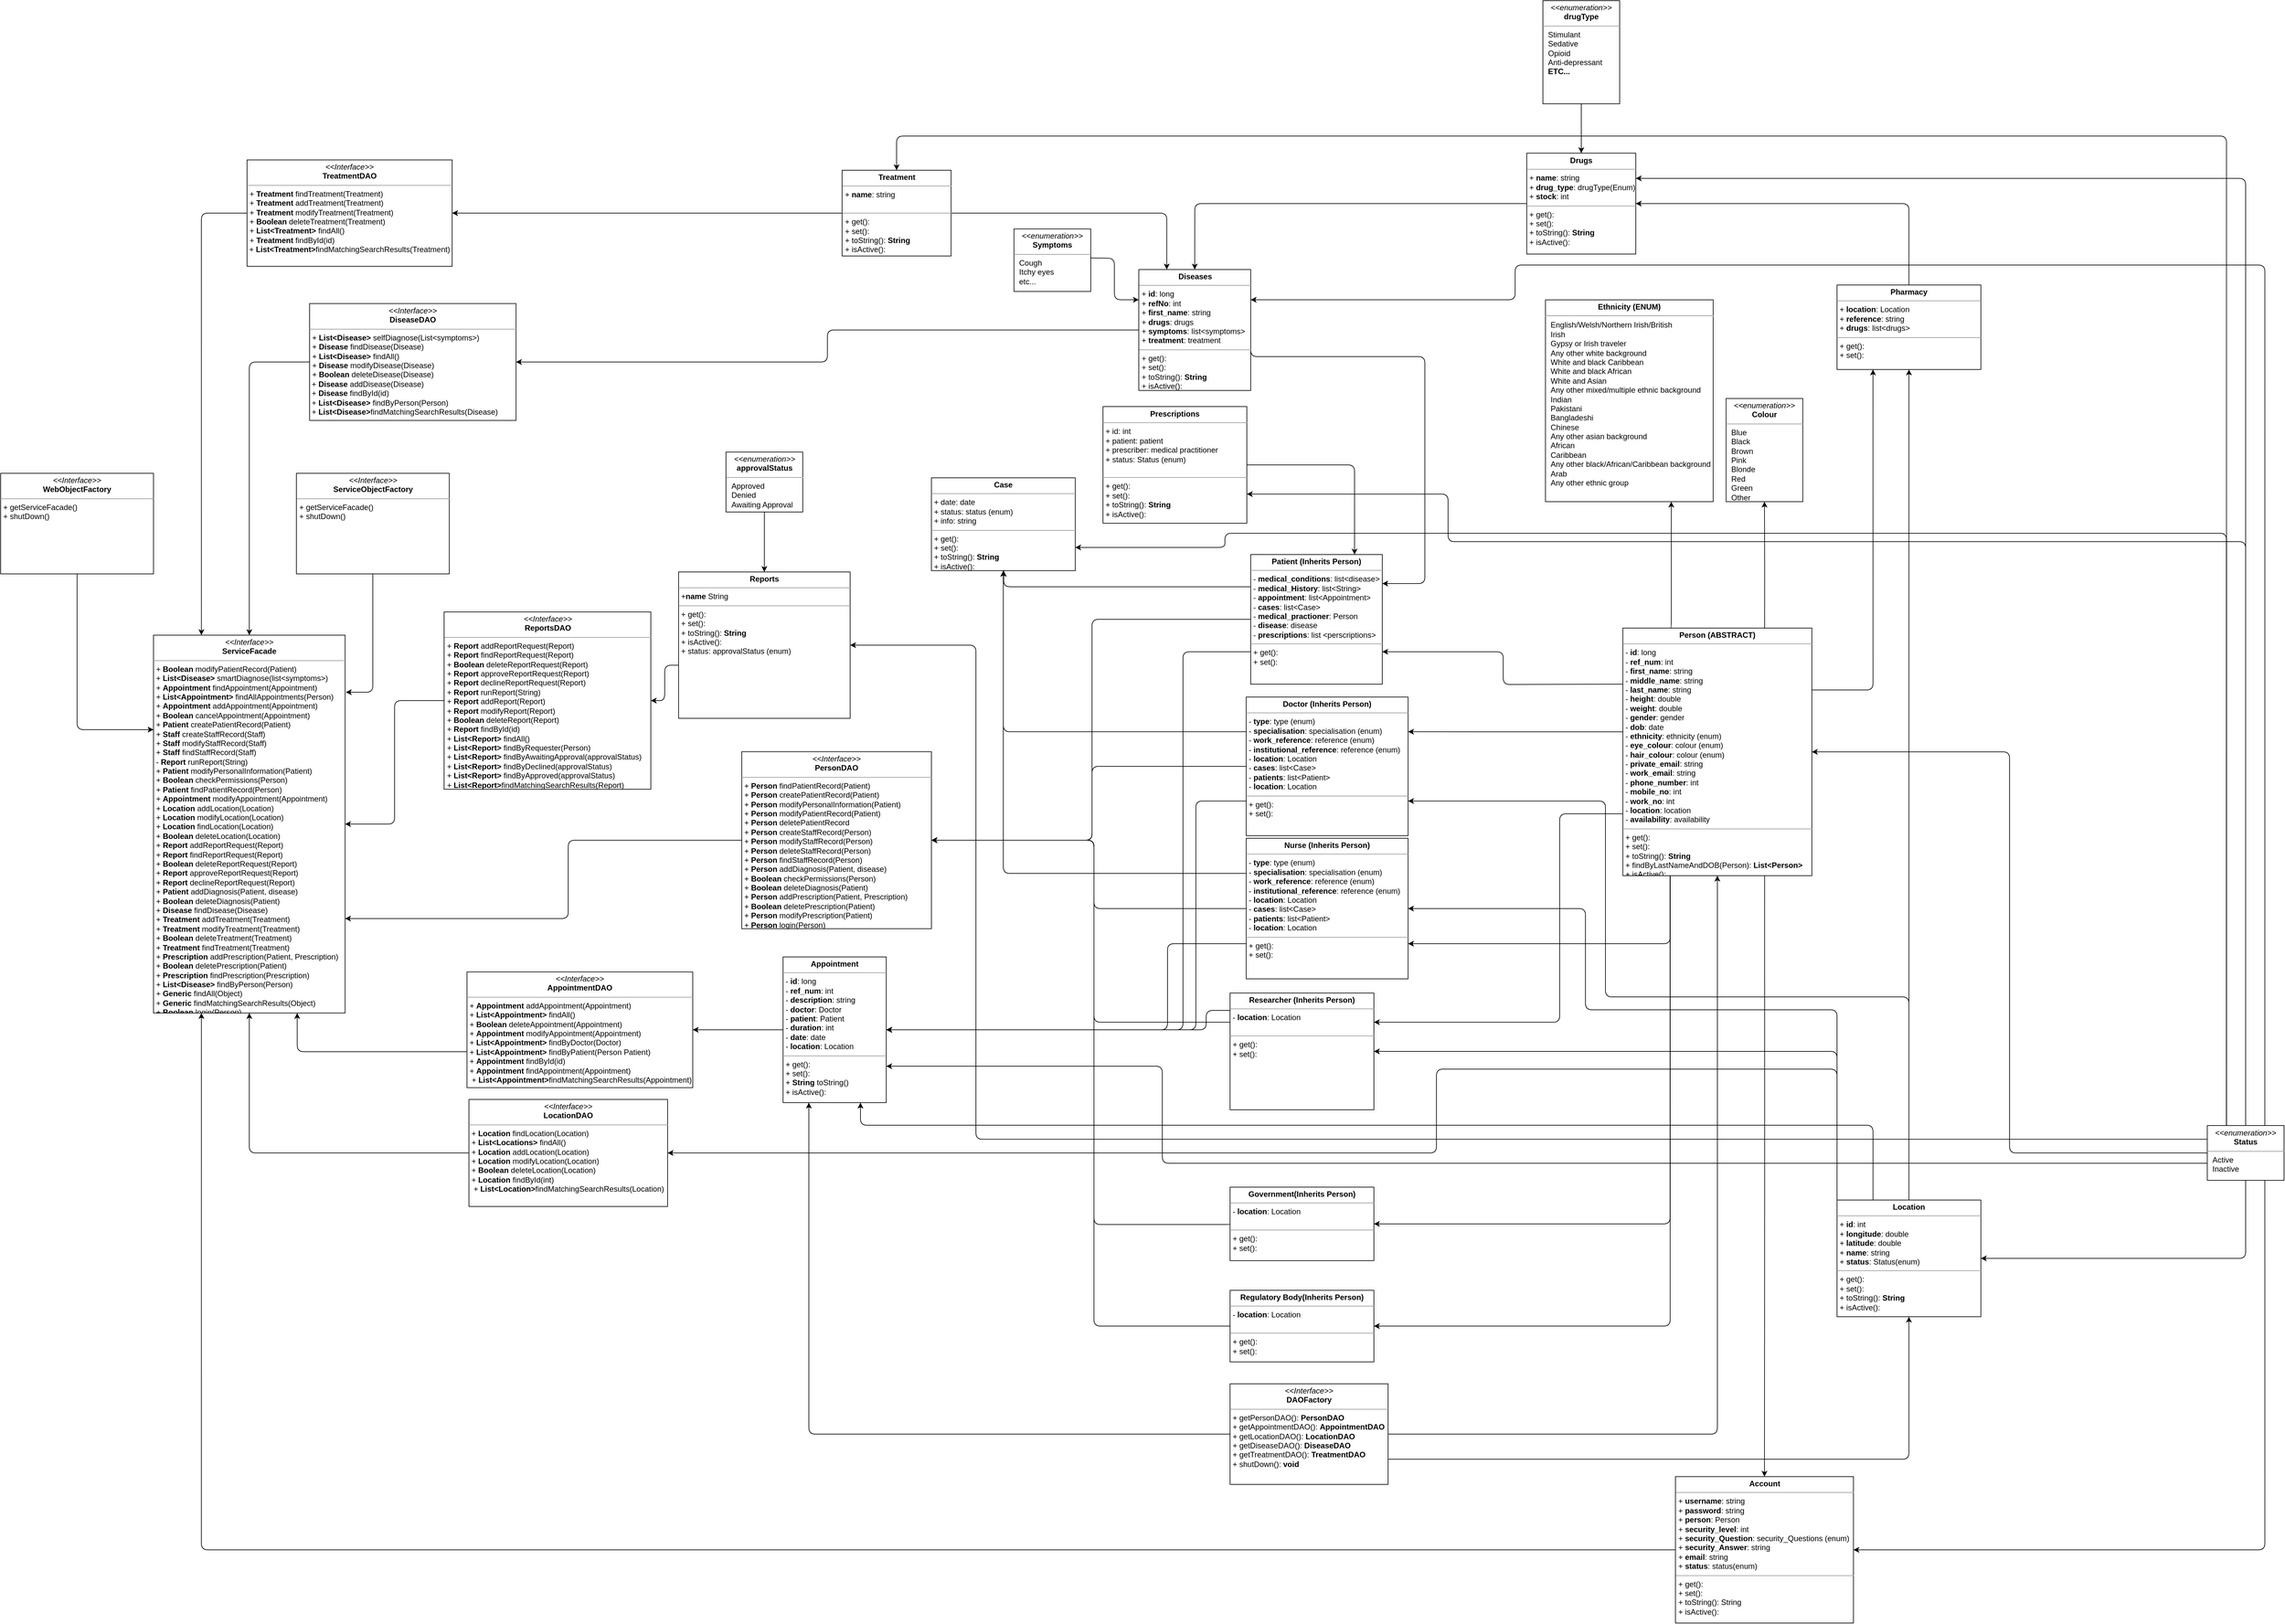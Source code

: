 <mxfile version="12.7.9" type="device"><diagram id="IaRB0hSCrIcvMKdp6ZIT" name="Class Diagram"><mxGraphModel dx="-6705" dy="4613" grid="0" gridSize="10" guides="1" tooltips="1" connect="1" arrows="1" fold="1" page="0" pageScale="1" pageWidth="827" pageHeight="1169" math="0" shadow="0"><root><mxCell id="0"/><mxCell id="1" parent="0"/><mxCell id="vXPy6y1DT_VZv1KYZCPj-5" style="edgeStyle=orthogonalEdgeStyle;rounded=1;orthogonalLoop=1;jettySize=auto;html=1;entryX=1;entryY=0.75;entryDx=0;entryDy=0;" parent="1" target="WB3Wu1iv00L5q_47RCzI-15" edge="1"><mxGeometry relative="1" as="geometry"><Array as="points"/><mxPoint x="11527" y="-2223" as="sourcePoint"/></mxGeometry></mxCell><mxCell id="vXPy6y1DT_VZv1KYZCPj-6" style="edgeStyle=orthogonalEdgeStyle;rounded=1;orthogonalLoop=1;jettySize=auto;html=1;entryX=1;entryY=0.25;entryDx=0;entryDy=0;exitX=0.006;exitY=0.419;exitDx=0;exitDy=0;exitPerimeter=0;" parent="1" source="WB3Wu1iv00L5q_47RCzI-1" target="WB3Wu1iv00L5q_47RCzI-19" edge="1"><mxGeometry relative="1" as="geometry"><mxPoint x="11526" y="-2090" as="sourcePoint"/><Array as="points"/></mxGeometry></mxCell><mxCell id="vXPy6y1DT_VZv1KYZCPj-7" style="edgeStyle=orthogonalEdgeStyle;rounded=1;orthogonalLoop=1;jettySize=auto;html=1;exitX=0;exitY=0.75;exitDx=0;exitDy=0;entryX=1;entryY=0.25;entryDx=0;entryDy=0;" parent="1" source="WB3Wu1iv00L5q_47RCzI-1" target="WB3Wu1iv00L5q_47RCzI-20" edge="1"><mxGeometry relative="1" as="geometry"><mxPoint x="11183" y="-1738" as="targetPoint"/><Array as="points"><mxPoint x="11427" y="-2022"/><mxPoint x="11427" y="-1699"/></Array></mxGeometry></mxCell><mxCell id="vXPy6y1DT_VZv1KYZCPj-26" style="edgeStyle=orthogonalEdgeStyle;rounded=1;orthogonalLoop=1;jettySize=auto;html=1;exitX=0.75;exitY=0;exitDx=0;exitDy=0;entryX=0.5;entryY=1;entryDx=0;entryDy=0;" parent="1" source="WB3Wu1iv00L5q_47RCzI-1" target="ZuSviFcKi3NEBJjK7SzU-4" edge="1"><mxGeometry relative="1" as="geometry"><mxPoint x="11749" y="-2506" as="targetPoint"/></mxGeometry></mxCell><mxCell id="vXPy6y1DT_VZv1KYZCPj-30" style="edgeStyle=orthogonalEdgeStyle;rounded=1;orthogonalLoop=1;jettySize=auto;html=1;exitX=0.25;exitY=0;exitDx=0;exitDy=0;entryX=0.75;entryY=1;entryDx=0;entryDy=0;" parent="1" source="WB3Wu1iv00L5q_47RCzI-1" target="WB3Wu1iv00L5q_47RCzI-3" edge="1"><mxGeometry relative="1" as="geometry"><Array as="points"><mxPoint x="11600" y="-2310"/></Array></mxGeometry></mxCell><mxCell id="vXPy6y1DT_VZv1KYZCPj-38" style="edgeStyle=orthogonalEdgeStyle;rounded=1;orthogonalLoop=1;jettySize=auto;html=1;exitX=0.75;exitY=1;exitDx=0;exitDy=0;entryX=0.5;entryY=0;entryDx=0;entryDy=0;" parent="1" source="WB3Wu1iv00L5q_47RCzI-1" target="WB3Wu1iv00L5q_47RCzI-18" edge="1"><mxGeometry relative="1" as="geometry"/></mxCell><mxCell id="7xDkSlq_fwZCLqR9VBD7-11" style="edgeStyle=orthogonalEdgeStyle;rounded=1;orthogonalLoop=1;jettySize=auto;html=1;exitX=0.25;exitY=1;exitDx=0;exitDy=0;entryX=1;entryY=0.75;entryDx=0;entryDy=0;" parent="1" source="WB3Wu1iv00L5q_47RCzI-1" target="7xDkSlq_fwZCLqR9VBD7-7" edge="1"><mxGeometry relative="1" as="geometry"/></mxCell><mxCell id="7xDkSlq_fwZCLqR9VBD7-13" style="edgeStyle=orthogonalEdgeStyle;rounded=1;orthogonalLoop=1;jettySize=auto;html=1;exitX=0.25;exitY=1;exitDx=0;exitDy=0;entryX=1;entryY=0.5;entryDx=0;entryDy=0;" parent="1" source="WB3Wu1iv00L5q_47RCzI-1" target="7xDkSlq_fwZCLqR9VBD7-4" edge="1"><mxGeometry relative="1" as="geometry"/></mxCell><mxCell id="7xDkSlq_fwZCLqR9VBD7-14" style="edgeStyle=orthogonalEdgeStyle;rounded=1;orthogonalLoop=1;jettySize=auto;html=1;exitX=0.25;exitY=1;exitDx=0;exitDy=0;entryX=1;entryY=0.5;entryDx=0;entryDy=0;" parent="1" source="WB3Wu1iv00L5q_47RCzI-1" target="7xDkSlq_fwZCLqR9VBD7-6" edge="1"><mxGeometry relative="1" as="geometry"/></mxCell><mxCell id="7xDkSlq_fwZCLqR9VBD7-18" style="edgeStyle=orthogonalEdgeStyle;rounded=1;orthogonalLoop=1;jettySize=auto;html=1;exitX=1;exitY=0.25;exitDx=0;exitDy=0;entryX=0.25;entryY=1;entryDx=0;entryDy=0;" parent="1" source="WB3Wu1iv00L5q_47RCzI-1" target="WB3Wu1iv00L5q_47RCzI-23" edge="1"><mxGeometry relative="1" as="geometry"/></mxCell><mxCell id="WB3Wu1iv00L5q_47RCzI-1" value="&lt;p style=&quot;margin: 0px ; margin-top: 4px ; text-align: center&quot;&gt;&lt;b&gt;Person (ABSTRACT)&lt;/b&gt;&lt;/p&gt;&lt;hr size=&quot;1&quot;&gt;&lt;p style=&quot;margin: 0px ; margin-left: 4px&quot;&gt;- &lt;b&gt;id&lt;/b&gt;: long&lt;br&gt;&lt;/p&gt;&lt;p style=&quot;margin: 0px ; margin-left: 4px&quot;&gt;- &lt;b&gt;ref_num&lt;/b&gt;: int&lt;/p&gt;&lt;p style=&quot;margin: 0px ; margin-left: 4px&quot;&gt;- &lt;b&gt;first_name&lt;/b&gt;: string&lt;/p&gt;&lt;p style=&quot;margin: 0px ; margin-left: 4px&quot;&gt;- &lt;b&gt;middle_name&lt;/b&gt;: string&lt;br&gt;&lt;/p&gt;&lt;p style=&quot;margin: 0px ; margin-left: 4px&quot;&gt;- &lt;b&gt;last_name&lt;/b&gt;: string&lt;br&gt;&lt;/p&gt;&lt;p style=&quot;margin: 0px ; margin-left: 4px&quot;&gt;- &lt;b&gt;height&lt;/b&gt;: double&lt;br&gt;&lt;/p&gt;&lt;p style=&quot;margin: 0px ; margin-left: 4px&quot;&gt;- &lt;b&gt;weight&lt;/b&gt;: double&lt;br&gt;&lt;/p&gt;&lt;p style=&quot;margin: 0px ; margin-left: 4px&quot;&gt;- &lt;b&gt;gender&lt;/b&gt;: gender&lt;br&gt;&lt;/p&gt;&lt;p style=&quot;margin: 0px ; margin-left: 4px&quot;&gt;- &lt;b&gt;dob&lt;/b&gt;: date&lt;br&gt;&lt;/p&gt;&lt;p style=&quot;margin: 0px ; margin-left: 4px&quot;&gt;- &lt;b&gt;ethnicity&lt;/b&gt;: ethnicity (enum)&lt;br&gt;&lt;/p&gt;&lt;p style=&quot;margin: 0px ; margin-left: 4px&quot;&gt;- &lt;b&gt;eye_colour&lt;/b&gt;: colour (enum)&lt;br&gt;&lt;/p&gt;&lt;p style=&quot;margin: 0px ; margin-left: 4px&quot;&gt;- &lt;b&gt;hair_colour&lt;/b&gt;: colour (enum)&lt;br&gt;&lt;/p&gt;&lt;p style=&quot;margin: 0px ; margin-left: 4px&quot;&gt;- &lt;b&gt;private_email&lt;/b&gt;: string&lt;br&gt;&lt;/p&gt;&lt;p style=&quot;margin: 0px ; margin-left: 4px&quot;&gt;- &lt;b&gt;work_email&lt;/b&gt;: string&lt;br&gt;&lt;/p&gt;&lt;p style=&quot;margin: 0px ; margin-left: 4px&quot;&gt;- &lt;b&gt;phone_number&lt;/b&gt;: int&lt;br&gt;&lt;/p&gt;&lt;p style=&quot;margin: 0px ; margin-left: 4px&quot;&gt;- &lt;b&gt;mobile_no&lt;/b&gt;: int&lt;br&gt;&lt;/p&gt;&lt;p style=&quot;margin: 0px ; margin-left: 4px&quot;&gt;- &lt;b&gt;work_no&lt;/b&gt;: int&lt;br&gt;&lt;/p&gt;&lt;p style=&quot;margin: 0px ; margin-left: 4px&quot;&gt;- &lt;b&gt;location&lt;/b&gt;: location&lt;/p&gt;&lt;p style=&quot;margin: 0px ; margin-left: 4px&quot;&gt;- &lt;b&gt;availability&lt;/b&gt;: availability&lt;/p&gt;&lt;hr size=&quot;1&quot;&gt;&lt;p style=&quot;margin: 0px ; margin-left: 4px&quot;&gt;+ get():&lt;/p&gt;&lt;p style=&quot;margin: 0px ; margin-left: 4px&quot;&gt;+ set():&lt;/p&gt;&lt;p style=&quot;margin: 0px ; margin-left: 4px&quot;&gt;+ toString(): &lt;b&gt;String&lt;/b&gt;&lt;/p&gt;&lt;p style=&quot;margin: 0px ; margin-left: 4px&quot;&gt;+&lt;b&gt;&amp;nbsp;&lt;/b&gt;findByLastNameAndDOB(Person): &lt;b&gt;List&amp;lt;Person&amp;gt;&lt;/b&gt;&lt;/p&gt;&lt;p style=&quot;margin: 0px ; margin-left: 4px&quot;&gt;+ isActive():&lt;b&gt;&lt;br&gt;&lt;/b&gt;&lt;/p&gt;" style="verticalAlign=top;align=left;overflow=fill;fontSize=12;fontFamily=Helvetica;html=1;" parent="1" vertex="1"><mxGeometry x="11525" y="-2310" width="293" height="384" as="geometry"/></mxCell><mxCell id="WB3Wu1iv00L5q_47RCzI-3" value="&lt;p style=&quot;margin: 4px 0px 0px ; text-align: center&quot;&gt;&lt;b&gt;Ethnicity (ENUM)&lt;/b&gt;&lt;/p&gt;&lt;hr&gt;&lt;p style=&quot;margin: 0px ; margin-left: 8px&quot;&gt;English/Welsh/Northern Irish/British&lt;/p&gt;&lt;p style=&quot;margin: 0px ; margin-left: 8px&quot;&gt;Irish&lt;/p&gt;&lt;p style=&quot;margin: 0px ; margin-left: 8px&quot;&gt;Gypsy or Irish traveler&lt;/p&gt;&lt;p style=&quot;margin: 0px ; margin-left: 8px&quot;&gt;Any other white background&lt;/p&gt;&lt;p style=&quot;margin: 0px ; margin-left: 8px&quot;&gt;White and black Caribbean&lt;/p&gt;&lt;p style=&quot;margin: 0px ; margin-left: 8px&quot;&gt;White and black African&lt;br&gt;&lt;/p&gt;&lt;p style=&quot;margin: 0px ; margin-left: 8px&quot;&gt;White and Asian&lt;br&gt;&lt;/p&gt;&lt;p style=&quot;margin: 0px ; margin-left: 8px&quot;&gt;Any other mixed/multiple ethnic background&lt;/p&gt;&lt;p style=&quot;margin: 0px ; margin-left: 8px&quot;&gt;Indian&lt;/p&gt;&lt;p style=&quot;margin: 0px ; margin-left: 8px&quot;&gt;Pakistani&lt;/p&gt;&lt;p style=&quot;margin: 0px ; margin-left: 8px&quot;&gt;Bangladeshi&lt;/p&gt;&lt;p style=&quot;margin: 0px ; margin-left: 8px&quot;&gt;Chinese&lt;/p&gt;&lt;p style=&quot;margin: 0px ; margin-left: 8px&quot;&gt;Any other asian background&lt;/p&gt;&lt;p style=&quot;margin: 0px ; margin-left: 8px&quot;&gt;African&lt;/p&gt;&lt;p style=&quot;margin: 0px ; margin-left: 8px&quot;&gt;Caribbean&lt;/p&gt;&lt;p style=&quot;margin: 0px ; margin-left: 8px&quot;&gt;Any other black/African/Caribbean background&lt;/p&gt;&lt;p style=&quot;margin: 0px ; margin-left: 8px&quot;&gt;Arab&lt;/p&gt;&lt;p style=&quot;margin: 0px ; margin-left: 8px&quot;&gt;Any other ethnic group&lt;/p&gt;" style="verticalAlign=top;align=left;overflow=fill;fontSize=12;fontFamily=Helvetica;html=1;" parent="1" vertex="1"><mxGeometry x="11405" y="-2819" width="260" height="313" as="geometry"/></mxCell><mxCell id="vXPy6y1DT_VZv1KYZCPj-20" style="edgeStyle=orthogonalEdgeStyle;rounded=1;orthogonalLoop=1;jettySize=auto;html=1;exitX=1;exitY=0.5;exitDx=0;exitDy=0;entryX=0.5;entryY=1;entryDx=0;entryDy=0;" parent="1" source="WB3Wu1iv00L5q_47RCzI-6" target="WB3Wu1iv00L5q_47RCzI-1" edge="1"><mxGeometry relative="1" as="geometry"/></mxCell><mxCell id="vXPy6y1DT_VZv1KYZCPj-21" style="edgeStyle=orthogonalEdgeStyle;rounded=1;orthogonalLoop=1;jettySize=auto;html=1;exitX=0;exitY=0.5;exitDx=0;exitDy=0;entryX=0.25;entryY=1;entryDx=0;entryDy=0;" parent="1" source="WB3Wu1iv00L5q_47RCzI-6" target="vXPy6y1DT_VZv1KYZCPj-15" edge="1"><mxGeometry relative="1" as="geometry"/></mxCell><mxCell id="QRkijmMvW_mW7NwWG8h7-26" style="edgeStyle=orthogonalEdgeStyle;rounded=1;orthogonalLoop=1;jettySize=auto;html=1;exitX=1;exitY=0.75;exitDx=0;exitDy=0;entryX=0.5;entryY=1;entryDx=0;entryDy=0;" parent="1" source="WB3Wu1iv00L5q_47RCzI-6" target="vXPy6y1DT_VZv1KYZCPj-37" edge="1"><mxGeometry relative="1" as="geometry"/></mxCell><mxCell id="WB3Wu1iv00L5q_47RCzI-6" value="&lt;p style=&quot;margin: 0px ; margin-top: 4px ; text-align: center&quot;&gt;&lt;i&gt;&amp;lt;&amp;lt;Interface&amp;gt;&amp;gt;&lt;/i&gt;&lt;br&gt;&lt;b&gt;DAOFactory&lt;/b&gt;&lt;/p&gt;&lt;hr size=&quot;1&quot;&gt;&lt;p style=&quot;margin: 0px ; margin-left: 4px&quot;&gt;&lt;/p&gt;&lt;p style=&quot;margin: 0px ; margin-left: 4px&quot;&gt;+ getPersonDAO(): &lt;b&gt;PersonDAO&lt;/b&gt;&lt;br&gt;+ getAppointmentDAO(): &lt;b&gt;AppointmentDAO&lt;/b&gt;&lt;br&gt;&lt;/p&gt;&lt;p style=&quot;margin: 0px ; margin-left: 4px&quot;&gt;+ getLocationDAO(): &lt;b&gt;LocationDAO&lt;/b&gt;&lt;/p&gt;&lt;p style=&quot;margin: 0px ; margin-left: 4px&quot;&gt;+ getDiseaseDAO(): &lt;b&gt;DiseaseDAO&lt;/b&gt;&lt;br&gt;&lt;/p&gt;&lt;p style=&quot;margin: 0px ; margin-left: 4px&quot;&gt;+ getTreatmentDAO(): &lt;b&gt;TreatmentDAO&lt;/b&gt;&lt;br&gt;&lt;/p&gt;&lt;p style=&quot;margin: 0px ; margin-left: 4px&quot;&gt;+ shutDown(): &lt;b&gt;void&lt;/b&gt;&lt;/p&gt;" style="verticalAlign=top;align=left;overflow=fill;fontSize=12;fontFamily=Helvetica;html=1;" parent="1" vertex="1"><mxGeometry x="10916" y="-1138" width="245" height="156" as="geometry"/></mxCell><mxCell id="vXPy6y1DT_VZv1KYZCPj-33" style="edgeStyle=orthogonalEdgeStyle;rounded=1;orthogonalLoop=1;jettySize=auto;html=1;entryX=0.75;entryY=1;entryDx=0;entryDy=0;" parent="1" source="WB3Wu1iv00L5q_47RCzI-7" target="WB3Wu1iv00L5q_47RCzI-11" edge="1"><mxGeometry relative="1" as="geometry"><Array as="points"><mxPoint x="9470" y="-1653"/></Array></mxGeometry></mxCell><mxCell id="WB3Wu1iv00L5q_47RCzI-7" value="&lt;p style=&quot;margin: 0px ; margin-top: 4px ; text-align: center&quot;&gt;&lt;i&gt;&amp;lt;&amp;lt;Interface&amp;gt;&amp;gt;&lt;/i&gt;&lt;br&gt;&lt;b&gt;AppointmentDAO&lt;/b&gt;&lt;/p&gt;&lt;hr size=&quot;1&quot;&gt;&lt;p style=&quot;margin: 0px ; margin-left: 4px&quot;&gt;&lt;/p&gt;&lt;p style=&quot;margin: 0px ; margin-left: 4px&quot;&gt;&lt;span&gt;+ &lt;b&gt;Appointment&lt;/b&gt; addAppointment(Appointment)&lt;/span&gt;&lt;br&gt;&lt;/p&gt;&lt;p style=&quot;margin: 0px ; margin-left: 4px&quot;&gt;+ &lt;b&gt;List&amp;lt;Appointment&amp;gt;&lt;/b&gt; findAll()&lt;/p&gt;&lt;p style=&quot;margin: 0px ; margin-left: 4px&quot;&gt;&lt;span&gt;+ &lt;/span&gt;&lt;b&gt;Boolean&lt;/b&gt;&lt;span&gt; deleteAppointment(Appointment)&lt;/span&gt;&lt;br&gt;&lt;/p&gt;&lt;p style=&quot;margin: 0px ; margin-left: 4px&quot;&gt;+ &lt;b&gt;Appointment &lt;/b&gt;modifyAppointment(Appointment)&lt;/p&gt;&lt;p style=&quot;margin: 0px ; margin-left: 4px&quot;&gt;+ &lt;b&gt;List&amp;lt;Appointment&amp;gt;&lt;/b&gt; findByDoctor(Doctor)&lt;/p&gt;&lt;p style=&quot;margin: 0px ; margin-left: 4px&quot;&gt;+ &lt;b&gt;List&amp;lt;Appointment&amp;gt;&lt;/b&gt; findByPatient(Person Patient)&lt;/p&gt;&lt;p style=&quot;margin: 0px ; margin-left: 4px&quot;&gt;+ &lt;b&gt;Appointment &lt;/b&gt;findById(id)&lt;/p&gt;&lt;p style=&quot;margin: 0px ; margin-left: 4px&quot;&gt;+ &lt;b&gt;Appointment &lt;/b&gt;findAppointment(Appointment)&lt;/p&gt;&lt;p style=&quot;margin: 0px ; margin-left: 4px&quot;&gt;&amp;nbsp;+&amp;nbsp;&lt;b&gt;List&amp;lt;Appointment&amp;gt;&lt;/b&gt;findMatchingSearchResults(Appointment)&lt;br&gt;&lt;/p&gt;" style="verticalAlign=top;align=left;overflow=fill;fontSize=12;fontFamily=Helvetica;html=1;" parent="1" vertex="1"><mxGeometry x="9733" y="-1776.75" width="350" height="179.5" as="geometry"/></mxCell><mxCell id="vXPy6y1DT_VZv1KYZCPj-34" style="edgeStyle=orthogonalEdgeStyle;rounded=1;orthogonalLoop=1;jettySize=auto;html=1;exitX=0;exitY=0.5;exitDx=0;exitDy=0;entryX=1;entryY=0.75;entryDx=0;entryDy=0;" parent="1" source="WB3Wu1iv00L5q_47RCzI-8" target="WB3Wu1iv00L5q_47RCzI-11" edge="1"><mxGeometry relative="1" as="geometry"><mxPoint x="9517" y="-2033" as="targetPoint"/><Array as="points"><mxPoint x="9890" y="-1981"/><mxPoint x="9890" y="-1859"/></Array></mxGeometry></mxCell><mxCell id="WB3Wu1iv00L5q_47RCzI-8" value="&lt;p style=&quot;margin: 0px ; margin-top: 4px ; text-align: center&quot;&gt;&lt;i&gt;&amp;lt;&amp;lt;Interface&amp;gt;&amp;gt;&lt;/i&gt;&lt;br&gt;&lt;b&gt;PersonDAO&lt;/b&gt;&lt;/p&gt;&lt;hr size=&quot;1&quot;&gt;&lt;p style=&quot;margin: 0px ; margin-left: 4px&quot;&gt;&lt;/p&gt;&lt;p style=&quot;margin: 0px 0px 0px 4px&quot;&gt;+ &lt;b&gt;Person&amp;nbsp;&lt;/b&gt;findPatientRecord(Patient)&lt;br&gt;&lt;/p&gt;&lt;p style=&quot;margin: 0px 0px 0px 4px&quot;&gt;+ &lt;b&gt;Person&amp;nbsp;&lt;/b&gt;createPatientRecord(Patient)&lt;/p&gt;&lt;p style=&quot;margin: 0px 0px 0px 4px&quot;&gt;+ &lt;b&gt;Person&amp;nbsp;&lt;/b&gt;modifyPersonalInformation(Patient)&lt;/p&gt;&lt;p style=&quot;margin: 0px 0px 0px 4px&quot;&gt;+ &lt;b&gt;Person &lt;/b&gt;modifyPatientRecord(Patient)&lt;/p&gt;&lt;p style=&quot;margin: 0px 0px 0px 4px&quot;&gt;+ &lt;b&gt;Person &lt;/b&gt;deletePatientRecord&lt;/p&gt;&lt;p style=&quot;margin: 0px 0px 0px 4px&quot;&gt;+ &lt;b&gt;Person&amp;nbsp;&lt;/b&gt;createStaffRecord(Person)&lt;/p&gt;&lt;p style=&quot;margin: 0px 0px 0px 4px&quot;&gt;+ &lt;b&gt;Person&amp;nbsp;&lt;/b&gt;modifyStaffRecord(Person)&lt;/p&gt;&lt;p style=&quot;margin: 0px 0px 0px 4px&quot;&gt;+ &lt;b&gt;Person &lt;/b&gt;deleteStaffRecord(Person)&lt;/p&gt;&lt;p style=&quot;margin: 0px 0px 0px 4px&quot;&gt;+ &lt;b&gt;Person&amp;nbsp;&lt;/b&gt;findStaffRecord(Person)&lt;/p&gt;&lt;p style=&quot;margin: 0px 0px 0px 4px&quot;&gt;+ &lt;b&gt;Person&amp;nbsp;&lt;/b&gt;addDiagnosis(Patient, disease)&lt;/p&gt;&lt;p style=&quot;margin: 0px 0px 0px 4px&quot;&gt;+&amp;nbsp;&lt;b&gt;Boolean&amp;nbsp;&lt;/b&gt;checkPermissions(Person)&lt;/p&gt;&lt;p style=&quot;margin: 0px 0px 0px 4px&quot;&gt;+&amp;nbsp;&lt;b&gt;Boolean&amp;nbsp;&lt;/b&gt;deleteDiagnosis(Patient)&lt;/p&gt;&lt;p style=&quot;margin: 0px 0px 0px 4px&quot;&gt;+ &lt;b&gt;Person&amp;nbsp;&lt;/b&gt;addPrescription(Patient, Prescription)&lt;/p&gt;&lt;p style=&quot;margin: 0px 0px 0px 4px&quot;&gt;+&amp;nbsp;&lt;b&gt;Boolean&amp;nbsp;&lt;/b&gt;deletePrescription(Patient)&lt;/p&gt;&lt;p style=&quot;margin: 0px 0px 0px 4px&quot;&gt;+ &lt;b&gt;Person &lt;/b&gt;modifyPrescription(Patient)&lt;/p&gt;&lt;p style=&quot;margin: 0px 0px 0px 4px&quot;&gt;+ &lt;b&gt;Person &lt;/b&gt;login(Person)&lt;/p&gt;&lt;p style=&quot;margin: 0px 0px 0px 4px&quot;&gt;&lt;br&gt;&lt;/p&gt;&lt;div&gt;&lt;br&gt;&lt;/div&gt;&lt;div&gt;&lt;br&gt;&lt;/div&gt;&lt;div&gt;&lt;br&gt;&lt;/div&gt;&lt;div&gt;&lt;br&gt;&lt;/div&gt;" style="verticalAlign=top;align=left;overflow=fill;fontSize=12;fontFamily=Helvetica;html=1;" parent="1" vertex="1"><mxGeometry x="10159" y="-2118.25" width="294" height="274.5" as="geometry"/></mxCell><mxCell id="vXPy6y1DT_VZv1KYZCPj-23" style="edgeStyle=orthogonalEdgeStyle;rounded=1;orthogonalLoop=1;jettySize=auto;html=1;exitX=0.5;exitY=1;exitDx=0;exitDy=0;entryX=0;entryY=0.25;entryDx=0;entryDy=0;" parent="1" source="WB3Wu1iv00L5q_47RCzI-9" target="WB3Wu1iv00L5q_47RCzI-11" edge="1"><mxGeometry relative="1" as="geometry"/></mxCell><mxCell id="WB3Wu1iv00L5q_47RCzI-9" value="&lt;p style=&quot;margin: 0px ; margin-top: 4px ; text-align: center&quot;&gt;&lt;i&gt;&amp;lt;&amp;lt;Interface&amp;gt;&amp;gt;&lt;/i&gt;&lt;br&gt;&lt;b&gt;WebObjectFactory&lt;/b&gt;&lt;/p&gt;&lt;hr size=&quot;1&quot;&gt;&lt;p style=&quot;margin: 0px ; margin-left: 4px&quot;&gt;&lt;/p&gt;&lt;p style=&quot;margin: 0px ; margin-left: 4px&quot;&gt;+ getServiceFacade()&lt;br&gt;+ shutDown()&lt;br&gt;&lt;/p&gt;" style="verticalAlign=top;align=left;overflow=fill;fontSize=12;fontFamily=Helvetica;html=1;" parent="1" vertex="1"><mxGeometry x="9010" y="-2550" width="237" height="156" as="geometry"/></mxCell><mxCell id="vXPy6y1DT_VZv1KYZCPj-24" style="edgeStyle=orthogonalEdgeStyle;rounded=1;orthogonalLoop=1;jettySize=auto;html=1;exitX=0.5;exitY=1;exitDx=0;exitDy=0;entryX=1.004;entryY=0.151;entryDx=0;entryDy=0;entryPerimeter=0;" parent="1" source="WB3Wu1iv00L5q_47RCzI-10" target="WB3Wu1iv00L5q_47RCzI-11" edge="1"><mxGeometry relative="1" as="geometry"><Array as="points"><mxPoint x="9587" y="-2210"/></Array></mxGeometry></mxCell><mxCell id="WB3Wu1iv00L5q_47RCzI-10" value="&lt;p style=&quot;margin: 0px ; margin-top: 4px ; text-align: center&quot;&gt;&lt;i&gt;&amp;lt;&amp;lt;Interface&amp;gt;&amp;gt;&lt;/i&gt;&lt;br&gt;&lt;b&gt;ServiceObjectFactory&lt;/b&gt;&lt;/p&gt;&lt;hr size=&quot;1&quot;&gt;&lt;p style=&quot;margin: 0px ; margin-left: 4px&quot;&gt;&lt;/p&gt;&lt;p style=&quot;margin: 0px ; margin-left: 4px&quot;&gt;+ getServiceFacade()&lt;br&gt;+ shutDown()&lt;br&gt;&lt;/p&gt;" style="verticalAlign=top;align=left;overflow=fill;fontSize=12;fontFamily=Helvetica;html=1;" parent="1" vertex="1"><mxGeometry x="9468.5" y="-2550" width="237" height="156" as="geometry"/></mxCell><mxCell id="WB3Wu1iv00L5q_47RCzI-11" value="&lt;p style=&quot;margin: 0px ; margin-top: 4px ; text-align: center&quot;&gt;&lt;i&gt;&amp;lt;&amp;lt;Interface&amp;gt;&amp;gt;&lt;/i&gt;&lt;br&gt;&lt;b&gt;ServiceFacade&lt;/b&gt;&lt;/p&gt;&lt;hr size=&quot;1&quot;&gt;&lt;p style=&quot;margin: 0px ; margin-left: 4px&quot;&gt;&lt;/p&gt;&lt;p style=&quot;margin: 0px 0px 0px 4px&quot;&gt;&lt;span&gt;+ &lt;/span&gt;&lt;b&gt;Boolean&lt;/b&gt;&lt;span&gt; modifyPatientRecord(Patient)&lt;/span&gt;&lt;br&gt;&lt;/p&gt;&lt;p style=&quot;margin: 0px 0px 0px 4px&quot;&gt;+ &lt;b&gt;List&amp;lt;Disease&amp;gt;&lt;/b&gt; smartDiagnose(list&amp;lt;symptoms&amp;gt;)&lt;/p&gt;&lt;p style=&quot;margin: 0px 0px 0px 4px&quot;&gt;&lt;span&gt;+ &lt;/span&gt;&lt;b&gt;Appointment&lt;/b&gt;&lt;span&gt; findAppointment(Appointment)&lt;/span&gt;&lt;br&gt;&lt;/p&gt;&lt;p style=&quot;margin: 0px 0px 0px 4px&quot;&gt;+ &lt;b&gt;List&amp;lt;Appointment&amp;gt;&amp;nbsp;&lt;/b&gt;findAllAppointments(Person)&lt;/p&gt;&lt;p style=&quot;margin: 0px 0px 0px 4px&quot;&gt;+ &lt;b&gt;Appointment&lt;/b&gt; addAppointment(Appointment)&lt;/p&gt;&lt;p style=&quot;margin: 0px 0px 0px 4px&quot;&gt;+ &lt;b&gt;Boolean&lt;/b&gt;&amp;nbsp;cancelAppointment(Appointment)&lt;/p&gt;&lt;p style=&quot;margin: 0px 0px 0px 4px&quot;&gt;+ &lt;b&gt;Patient&lt;/b&gt; createPatientRecord(Patient)&lt;/p&gt;&lt;p style=&quot;margin: 0px 0px 0px 4px&quot;&gt;+ &lt;b&gt;Staff&lt;/b&gt; createStaffRecord(Staff)&lt;/p&gt;&lt;p style=&quot;margin: 0px 0px 0px 4px&quot;&gt;+ &lt;b&gt;Staff&lt;/b&gt; modifyStaffRecord(Staff)&lt;/p&gt;&lt;p style=&quot;margin: 0px 0px 0px 4px&quot;&gt;+ &lt;b&gt;Staff&lt;/b&gt; findStaffRecord(Staff)&lt;/p&gt;&lt;p style=&quot;margin: 0px 0px 0px 4px&quot;&gt;-&lt;b&gt; Report&lt;/b&gt; runReport(String)&lt;/p&gt;&lt;p style=&quot;margin: 0px 0px 0px 4px&quot;&gt;+ &lt;b&gt;Patient&lt;/b&gt; modifyPersonalInformation(Patient)&lt;/p&gt;&lt;p style=&quot;margin: 0px 0px 0px 4px&quot;&gt;+ &lt;b&gt;Boolean &lt;/b&gt;checkPermissions(Person)&lt;/p&gt;&lt;p style=&quot;margin: 0px 0px 0px 4px&quot;&gt;+ &lt;b&gt;Patient &lt;/b&gt;findPatientRecord(Person)&lt;/p&gt;&lt;p style=&quot;margin: 0px 0px 0px 4px&quot;&gt;+ &lt;b&gt;Appointment &lt;/b&gt;modifyAppointment(Appointment)&lt;/p&gt;&lt;p style=&quot;margin: 0px 0px 0px 4px&quot;&gt;+ &lt;b&gt;Location &lt;/b&gt;addLocation(Location)&lt;/p&gt;&lt;p style=&quot;margin: 0px 0px 0px 4px&quot;&gt;+ &lt;b&gt;Location &lt;/b&gt;modifyLocation(Location)&lt;/p&gt;&lt;p style=&quot;margin: 0px 0px 0px 4px&quot;&gt;+ &lt;b&gt;Location &lt;/b&gt;findLocation(Location)&lt;/p&gt;&lt;p style=&quot;margin: 0px 0px 0px 4px&quot;&gt;+ &lt;b&gt;Boolean &lt;/b&gt;deleteLocation(Location)&lt;/p&gt;&lt;p style=&quot;margin: 0px 0px 0px 4px&quot;&gt;+ &lt;b&gt;Report &lt;/b&gt;addReportRequest(Report)&lt;/p&gt;&lt;p style=&quot;margin: 0px 0px 0px 4px&quot;&gt;+ &lt;b&gt;Report &lt;/b&gt;findReportRequest(Report)&lt;/p&gt;&lt;p style=&quot;margin: 0px 0px 0px 4px&quot;&gt;+ &lt;b&gt;Boolean &lt;/b&gt;deleteReportRequest(Report)&lt;/p&gt;&lt;p style=&quot;margin: 0px 0px 0px 4px&quot;&gt;+ &lt;b&gt;Report &lt;/b&gt;approveReportRequest(Report)&lt;/p&gt;&lt;p style=&quot;margin: 0px 0px 0px 4px&quot;&gt;+ &lt;b&gt;Report &lt;/b&gt;declineReportRequest(Report)&lt;/p&gt;&lt;p style=&quot;margin: 0px 0px 0px 4px&quot;&gt;&lt;span&gt;+ &lt;/span&gt;&lt;b&gt;Patient&lt;/b&gt;&lt;span&gt; addDiagnosis(Patient, disease)&lt;/span&gt;&lt;br&gt;&lt;/p&gt;&lt;p style=&quot;margin: 0px 0px 0px 4px&quot;&gt;+ &lt;b&gt;Boolean &lt;/b&gt;deleteDiagnosis(Patient)&lt;/p&gt;&lt;p style=&quot;margin: 0px 0px 0px 4px&quot;&gt;+ &lt;b&gt;Disease&lt;/b&gt; findDisease(Disease)&lt;/p&gt;&lt;p style=&quot;margin: 0px 0px 0px 4px&quot;&gt;+ &lt;b&gt;Treatment &lt;/b&gt;addTreatment(Treatment)&lt;b&gt;&amp;nbsp;&lt;/b&gt;&amp;nbsp;&lt;/p&gt;&lt;p style=&quot;margin: 0px 0px 0px 4px&quot;&gt;+ &lt;b&gt;Treatment &lt;/b&gt;modifyTreatment(Treatment)&lt;/p&gt;&lt;p style=&quot;margin: 0px 0px 0px 4px&quot;&gt;+ &lt;b&gt;Boolean&amp;nbsp;&lt;/b&gt;deleteTreatment(Treatment)&lt;/p&gt;&lt;p style=&quot;margin: 0px 0px 0px 4px&quot;&gt;+ &lt;b&gt;Treatment &lt;/b&gt;findTreatment(Treatment)&lt;/p&gt;&lt;p style=&quot;margin: 0px 0px 0px 4px&quot;&gt;+ &lt;b&gt;Prescription&lt;/b&gt; addPrescription(Patient, Prescription&lt;span&gt;)&lt;/span&gt;&lt;/p&gt;&lt;p style=&quot;margin: 0px 0px 0px 4px&quot;&gt;&lt;span&gt;+ &lt;b&gt;Boolean &lt;/b&gt;deletePrescription(Patient)&lt;/span&gt;&lt;/p&gt;&lt;p style=&quot;margin: 0px 0px 0px 4px&quot;&gt;&lt;span&gt;+ &lt;b&gt;Prescription &lt;/b&gt;findPrescription(Prescription)&lt;/span&gt;&lt;/p&gt;&lt;p style=&quot;margin: 0px 0px 0px 4px&quot;&gt;+ &lt;b&gt;List&amp;lt;Disease&amp;gt;&lt;/b&gt; findByPerson(Person)&lt;/p&gt;&lt;p style=&quot;margin: 0px 0px 0px 4px&quot;&gt;+ &lt;b&gt;Generic &lt;/b&gt;findAll(Object)&lt;/p&gt;&lt;p style=&quot;margin: 0px 0px 0px 4px&quot;&gt;+ &lt;b&gt;Generic &lt;/b&gt;findMatchingSearchResults(Object)&lt;/p&gt;&lt;p style=&quot;margin: 0px 0px 0px 4px&quot;&gt;+ &lt;b&gt;Boolean &lt;/b&gt;login(Person)&lt;/p&gt;&lt;p style=&quot;margin: 0px 0px 0px 4px&quot;&gt;&lt;br&gt;&lt;/p&gt;" style="verticalAlign=top;align=left;overflow=fill;fontSize=12;fontFamily=Helvetica;html=1;" parent="1" vertex="1"><mxGeometry x="9247" y="-2299" width="297" height="586" as="geometry"/></mxCell><mxCell id="QRkijmMvW_mW7NwWG8h7-30" style="edgeStyle=orthogonalEdgeStyle;rounded=1;orthogonalLoop=1;jettySize=auto;html=1;exitX=0;exitY=0.5;exitDx=0;exitDy=0;entryX=0.5;entryY=0;entryDx=0;entryDy=0;" parent="1" source="WB3Wu1iv00L5q_47RCzI-12" target="WB3Wu1iv00L5q_47RCzI-14" edge="1"><mxGeometry relative="1" as="geometry"/></mxCell><mxCell id="WB3Wu1iv00L5q_47RCzI-12" value="&lt;p style=&quot;margin: 0px ; margin-top: 4px ; text-align: center&quot;&gt;&lt;b&gt;Drugs&lt;/b&gt;&lt;/p&gt;&lt;hr size=&quot;1&quot;&gt;&lt;p style=&quot;margin: 0px ; margin-left: 4px&quot;&gt;+ &lt;b&gt;name&lt;/b&gt;: string&lt;/p&gt;&lt;p style=&quot;margin: 0px ; margin-left: 4px&quot;&gt;+ &lt;b&gt;drug_type&lt;/b&gt;: drugType(Enum)&lt;/p&gt;&lt;p style=&quot;margin: 0px ; margin-left: 4px&quot;&gt;+ &lt;b&gt;stock&lt;/b&gt;: int&lt;/p&gt;&lt;hr size=&quot;1&quot;&gt;&lt;p style=&quot;margin: 0px 0px 0px 4px&quot;&gt;+ get():&lt;/p&gt;&lt;p style=&quot;margin: 0px 0px 0px 4px&quot;&gt;+ set():&lt;/p&gt;&lt;p style=&quot;margin: 0px 0px 0px 4px&quot;&gt;+ toString(): &lt;b&gt;String&lt;/b&gt;&lt;/p&gt;&lt;p style=&quot;margin: 0px 0px 0px 4px&quot;&gt;+ isActive():&lt;b&gt;&lt;br&gt;&lt;/b&gt;&lt;/p&gt;" style="verticalAlign=top;align=left;overflow=fill;fontSize=12;fontFamily=Helvetica;html=1;" parent="1" vertex="1"><mxGeometry x="11376" y="-3046.5" width="169" height="156.5" as="geometry"/></mxCell><mxCell id="QRkijmMvW_mW7NwWG8h7-29" style="edgeStyle=orthogonalEdgeStyle;rounded=1;orthogonalLoop=1;jettySize=auto;html=1;entryX=0.5;entryY=0;entryDx=0;entryDy=0;exitX=0.5;exitY=1;exitDx=0;exitDy=0;" parent="1" source="ZuSviFcKi3NEBJjK7SzU-2" target="WB3Wu1iv00L5q_47RCzI-12" edge="1"><mxGeometry relative="1" as="geometry"><mxPoint x="11510" y="-3092" as="sourcePoint"/></mxGeometry></mxCell><mxCell id="QRkijmMvW_mW7NwWG8h7-33" style="edgeStyle=orthogonalEdgeStyle;rounded=1;orthogonalLoop=1;jettySize=auto;html=1;exitX=1;exitY=0.5;exitDx=0;exitDy=0;" parent="1" source="WB3Wu1iv00L5q_47RCzI-14" target="WB3Wu1iv00L5q_47RCzI-15" edge="1"><mxGeometry relative="1" as="geometry"><Array as="points"><mxPoint x="11218" y="-2731"/><mxPoint x="11218" y="-2379"/></Array><mxPoint x="11211" y="-2353" as="targetPoint"/></mxGeometry></mxCell><mxCell id="NhnOuz3HrOS6c1ITNscV-8" style="edgeStyle=orthogonalEdgeStyle;rounded=1;orthogonalLoop=1;jettySize=auto;html=1;exitX=0;exitY=0.5;exitDx=0;exitDy=0;entryX=1;entryY=0.5;entryDx=0;entryDy=0;" parent="1" source="WB3Wu1iv00L5q_47RCzI-14" target="NhnOuz3HrOS6c1ITNscV-7" edge="1"><mxGeometry relative="1" as="geometry"/></mxCell><mxCell id="WB3Wu1iv00L5q_47RCzI-14" value="&lt;p style=&quot;margin: 0px ; margin-top: 4px ; text-align: center&quot;&gt;&lt;b&gt;Diseases&lt;/b&gt;&lt;/p&gt;&lt;hr size=&quot;1&quot;&gt;&lt;p style=&quot;margin: 0px ; margin-left: 4px&quot;&gt;+ &lt;b&gt;id&lt;/b&gt;: long&lt;br&gt;&lt;/p&gt;&lt;p style=&quot;margin: 0px ; margin-left: 4px&quot;&gt;+ &lt;b&gt;refNo&lt;/b&gt;: int&lt;/p&gt;&lt;p style=&quot;margin: 0px ; margin-left: 4px&quot;&gt;+ &lt;b&gt;first_name&lt;/b&gt;: string&lt;/p&gt;&lt;p style=&quot;margin: 0px ; margin-left: 4px&quot;&gt;+ &lt;b&gt;drugs&lt;/b&gt;: drugs&lt;/p&gt;&lt;p style=&quot;margin: 0px ; margin-left: 4px&quot;&gt;+ &lt;b&gt;symptoms&lt;/b&gt;: list&amp;lt;symptoms&amp;gt;&lt;/p&gt;&lt;p style=&quot;margin: 0px ; margin-left: 4px&quot;&gt;+ &lt;b&gt;treatment&lt;/b&gt;: treatment&lt;/p&gt;&lt;hr size=&quot;1&quot;&gt;&lt;p style=&quot;margin: 0px ; margin-left: 4px&quot;&gt;+ get():&lt;/p&gt;&lt;p style=&quot;margin: 0px ; margin-left: 4px&quot;&gt;+ set():&amp;nbsp;&lt;/p&gt;&lt;p style=&quot;margin: 0px ; margin-left: 4px&quot;&gt;+ toString(): &lt;b&gt;String&lt;/b&gt;&lt;/p&gt;&lt;p style=&quot;margin: 0px ; margin-left: 4px&quot;&gt;+ isActive():&lt;b&gt;&lt;br&gt;&lt;/b&gt;&lt;/p&gt;" style="verticalAlign=top;align=left;overflow=fill;fontSize=12;fontFamily=Helvetica;html=1;" parent="1" vertex="1"><mxGeometry x="10774.5" y="-2866" width="173.5" height="187.5" as="geometry"/></mxCell><mxCell id="vXPy6y1DT_VZv1KYZCPj-8" style="edgeStyle=orthogonalEdgeStyle;rounded=1;orthogonalLoop=1;jettySize=auto;html=1;exitX=0;exitY=0.5;exitDx=0;exitDy=0;entryX=1;entryY=0.5;entryDx=0;entryDy=0;" parent="1" source="WB3Wu1iv00L5q_47RCzI-15" target="WB3Wu1iv00L5q_47RCzI-8" edge="1"><mxGeometry relative="1" as="geometry"><Array as="points"><mxPoint x="10702" y="-2323"/><mxPoint x="10702" y="-1981"/></Array></mxGeometry></mxCell><mxCell id="vXPy6y1DT_VZv1KYZCPj-16" style="edgeStyle=orthogonalEdgeStyle;rounded=1;orthogonalLoop=1;jettySize=auto;html=1;exitX=0;exitY=0.75;exitDx=0;exitDy=0;entryX=1;entryY=0.5;entryDx=0;entryDy=0;" parent="1" source="WB3Wu1iv00L5q_47RCzI-15" target="vXPy6y1DT_VZv1KYZCPj-15" edge="1"><mxGeometry relative="1" as="geometry"><Array as="points"><mxPoint x="10843" y="-2273"/><mxPoint x="10843" y="-1687"/></Array></mxGeometry></mxCell><mxCell id="vXPy6y1DT_VZv1KYZCPj-35" style="edgeStyle=orthogonalEdgeStyle;rounded=1;orthogonalLoop=1;jettySize=auto;html=1;exitX=0.5;exitY=0;exitDx=0;exitDy=0;" parent="1" source="WB3Wu1iv00L5q_47RCzI-15" target="DEboNgFCv-60R9psKOI6-1" edge="1"><mxGeometry relative="1" as="geometry"><Array as="points"><mxPoint x="11059" y="-2374"/><mxPoint x="10565" y="-2374"/></Array></mxGeometry></mxCell><mxCell id="WB3Wu1iv00L5q_47RCzI-15" value="&lt;p style=&quot;margin: 0px ; margin-top: 4px ; text-align: center&quot;&gt;&lt;b&gt;Patient (Inherits Person)&lt;/b&gt;&lt;/p&gt;&lt;hr size=&quot;1&quot;&gt;&lt;p style=&quot;margin: 0px ; margin-left: 4px&quot;&gt;-&lt;b&gt; medical_conditions&lt;/b&gt;: list&amp;lt;disease&amp;gt;&lt;/p&gt;&lt;p style=&quot;margin: 0px ; margin-left: 4px&quot;&gt;-&lt;b&gt; medical_History&lt;/b&gt;: list&amp;lt;String&amp;gt;&lt;/p&gt;&lt;p style=&quot;margin: 0px ; margin-left: 4px&quot;&gt;-&lt;b&gt; appointment&lt;/b&gt;: list&amp;lt;Appointment&amp;gt;&lt;/p&gt;&lt;p style=&quot;margin: 0px ; margin-left: 4px&quot;&gt;-&lt;b&gt; cases&lt;/b&gt;: list&amp;lt;Case&amp;gt;&lt;/p&gt;&lt;p style=&quot;margin: 0px ; margin-left: 4px&quot;&gt;-&amp;nbsp;&lt;b&gt;medical_practioner&lt;/b&gt;: Person&lt;/p&gt;&lt;p style=&quot;margin: 0px ; margin-left: 4px&quot;&gt;-&amp;nbsp;&lt;b&gt;disease&lt;/b&gt;: disease&lt;/p&gt;&lt;p style=&quot;margin: 0px ; margin-left: 4px&quot;&gt;-&amp;nbsp;&lt;b&gt;prescriptions&lt;/b&gt;: list &amp;lt;perscriptions&amp;gt;&lt;/p&gt;&lt;hr size=&quot;1&quot;&gt;&lt;p style=&quot;margin: 0px ; margin-left: 4px&quot;&gt;+ get():&lt;/p&gt;&lt;p style=&quot;margin: 0px ; margin-left: 4px&quot;&gt;+ set():&lt;/p&gt;&lt;p style=&quot;margin: 0px ; margin-left: 4px&quot;&gt;&lt;br&gt;&lt;/p&gt;" style="verticalAlign=top;align=left;overflow=fill;fontSize=12;fontFamily=Helvetica;html=1;" parent="1" vertex="1"><mxGeometry x="10948" y="-2424" width="204" height="201" as="geometry"/></mxCell><mxCell id="vXPy6y1DT_VZv1KYZCPj-39" style="edgeStyle=orthogonalEdgeStyle;rounded=1;orthogonalLoop=1;jettySize=auto;html=1;exitX=0;exitY=0.5;exitDx=0;exitDy=0;entryX=0.25;entryY=1;entryDx=0;entryDy=0;" parent="1" source="WB3Wu1iv00L5q_47RCzI-18" target="WB3Wu1iv00L5q_47RCzI-11" edge="1"><mxGeometry relative="1" as="geometry"/></mxCell><mxCell id="WB3Wu1iv00L5q_47RCzI-18" value="&lt;p style=&quot;margin: 0px ; margin-top: 4px ; text-align: center&quot;&gt;&lt;b&gt;Account&lt;/b&gt;&lt;/p&gt;&lt;hr size=&quot;1&quot;&gt;&lt;p style=&quot;margin: 0px ; margin-left: 4px&quot;&gt;+ &lt;b&gt;username&lt;/b&gt;: string&lt;/p&gt;&lt;p style=&quot;margin: 0px ; margin-left: 4px&quot;&gt;+ &lt;b&gt;password&lt;/b&gt;: string&lt;/p&gt;&lt;p style=&quot;margin: 0px ; margin-left: 4px&quot;&gt;+ &lt;b&gt;person&lt;/b&gt;: Person&lt;/p&gt;&lt;p style=&quot;margin: 0px ; margin-left: 4px&quot;&gt;+ &lt;b&gt;security_level&lt;/b&gt;: int&lt;/p&gt;&lt;p style=&quot;margin: 0px ; margin-left: 4px&quot;&gt;+ &lt;b&gt;security_Question&lt;/b&gt;: security_Questions (enum)&lt;/p&gt;&lt;p style=&quot;margin: 0px ; margin-left: 4px&quot;&gt;+ &lt;b&gt;security_Answer&lt;/b&gt;: string&lt;/p&gt;&lt;p style=&quot;margin: 0px ; margin-left: 4px&quot;&gt;+ &lt;b&gt;email&lt;/b&gt;: string&lt;/p&gt;&lt;p style=&quot;margin: 0px ; margin-left: 4px&quot;&gt;+ &lt;b&gt;status&lt;/b&gt;: status(enum)&lt;/p&gt;&lt;hr size=&quot;1&quot;&gt;&lt;p style=&quot;margin: 0px ; margin-left: 4px&quot;&gt;+ get():&lt;/p&gt;&lt;p style=&quot;margin: 0px ; margin-left: 4px&quot;&gt;+ set():&lt;/p&gt;&lt;p style=&quot;margin: 0px ; margin-left: 4px&quot;&gt;+ toString(): String&amp;nbsp;&lt;/p&gt;&lt;p style=&quot;margin: 0px ; margin-left: 4px&quot;&gt;+ isActive():&lt;br&gt;&lt;/p&gt;" style="verticalAlign=top;align=left;overflow=fill;fontSize=12;fontFamily=Helvetica;html=1;" parent="1" vertex="1"><mxGeometry x="11606.5" y="-994" width="276" height="227" as="geometry"/></mxCell><mxCell id="vXPy6y1DT_VZv1KYZCPj-27" style="edgeStyle=orthogonalEdgeStyle;rounded=1;orthogonalLoop=1;jettySize=auto;html=1;exitX=0;exitY=0.75;exitDx=0;exitDy=0;entryX=1;entryY=0.5;entryDx=0;entryDy=0;" parent="1" source="WB3Wu1iv00L5q_47RCzI-19" target="vXPy6y1DT_VZv1KYZCPj-15" edge="1"><mxGeometry relative="1" as="geometry"><Array as="points"><mxPoint x="10863" y="-2042"/><mxPoint x="10863" y="-1687"/></Array><mxPoint x="10960" y="-1930" as="sourcePoint"/><mxPoint x="10644" y="-1702" as="targetPoint"/></mxGeometry></mxCell><mxCell id="vXPy6y1DT_VZv1KYZCPj-29" style="edgeStyle=orthogonalEdgeStyle;rounded=1;orthogonalLoop=1;jettySize=auto;html=1;exitX=0;exitY=0.5;exitDx=0;exitDy=0;entryX=1;entryY=0.5;entryDx=0;entryDy=0;" parent="1" source="WB3Wu1iv00L5q_47RCzI-19" target="WB3Wu1iv00L5q_47RCzI-8" edge="1"><mxGeometry relative="1" as="geometry"><Array as="points"><mxPoint x="10702" y="-2096"/><mxPoint x="10702" y="-1981"/></Array></mxGeometry></mxCell><mxCell id="vXPy6y1DT_VZv1KYZCPj-36" style="edgeStyle=orthogonalEdgeStyle;rounded=1;orthogonalLoop=1;jettySize=auto;html=1;entryX=0.5;entryY=1;entryDx=0;entryDy=0;exitX=0;exitY=0.25;exitDx=0;exitDy=0;" parent="1" source="WB3Wu1iv00L5q_47RCzI-19" target="DEboNgFCv-60R9psKOI6-1" edge="1"><mxGeometry relative="1" as="geometry"><Array as="points"><mxPoint x="10564" y="-2149"/></Array><mxPoint x="10594" y="-2149" as="sourcePoint"/></mxGeometry></mxCell><mxCell id="WB3Wu1iv00L5q_47RCzI-19" value="&lt;p style=&quot;margin: 0px ; margin-top: 4px ; text-align: center&quot;&gt;&lt;b&gt;Doctor (Inherits Person)&lt;/b&gt;&lt;/p&gt;&lt;hr size=&quot;1&quot;&gt;&lt;p style=&quot;margin: 0px ; margin-left: 4px&quot;&gt;- &lt;b&gt;type&lt;/b&gt;: type (enum)&lt;br&gt;&lt;/p&gt;&lt;p style=&quot;margin: 0px ; margin-left: 4px&quot;&gt;- &lt;b&gt;specialisation&lt;/b&gt;: specialisation (enum)&lt;/p&gt;&lt;p style=&quot;margin: 0px ; margin-left: 4px&quot;&gt;- &lt;b&gt;work_reference&lt;/b&gt;: reference (enum)&lt;/p&gt;&lt;p style=&quot;margin: 0px ; margin-left: 4px&quot;&gt;- &lt;b&gt;institutional_reference&lt;/b&gt;: reference (enum)&lt;/p&gt;&lt;p style=&quot;margin: 0px ; margin-left: 4px&quot;&gt;- &lt;b&gt;location&lt;/b&gt;: Location&lt;/p&gt;&lt;p style=&quot;margin: 0px ; margin-left: 4px&quot;&gt;- &lt;b&gt;cases&lt;/b&gt;: list&amp;lt;Case&amp;gt;&lt;/p&gt;&lt;p style=&quot;margin: 0px ; margin-left: 4px&quot;&gt;- &lt;b&gt;patients&lt;/b&gt;: list&amp;lt;Patient&amp;gt;&lt;/p&gt;&lt;p style=&quot;margin: 0px ; margin-left: 4px&quot;&gt;- &lt;b&gt;location&lt;/b&gt;: Location&lt;/p&gt;&lt;hr size=&quot;1&quot;&gt;&lt;p style=&quot;margin: 0px ; margin-left: 4px&quot;&gt;+ get():&lt;/p&gt;&lt;p style=&quot;margin: 0px ; margin-left: 4px&quot;&gt;+ set():&lt;/p&gt;&lt;p style=&quot;margin: 0px ; margin-left: 4px&quot;&gt;&lt;br&gt;&lt;/p&gt;" style="verticalAlign=top;align=left;overflow=fill;fontSize=12;fontFamily=Helvetica;html=1;" parent="1" vertex="1"><mxGeometry x="10941" y="-2203" width="251" height="215" as="geometry"/></mxCell><mxCell id="vXPy6y1DT_VZv1KYZCPj-28" style="edgeStyle=orthogonalEdgeStyle;rounded=1;orthogonalLoop=1;jettySize=auto;html=1;entryX=1;entryY=0.5;entryDx=0;entryDy=0;exitX=0;exitY=0.25;exitDx=0;exitDy=0;" parent="1" source="WB3Wu1iv00L5q_47RCzI-20" target="WB3Wu1iv00L5q_47RCzI-8" edge="1"><mxGeometry relative="1" as="geometry"><Array as="points"><mxPoint x="10705" y="-1699"/><mxPoint x="10705" y="-1981"/></Array></mxGeometry></mxCell><mxCell id="vXPy6y1DT_VZv1KYZCPj-40" style="edgeStyle=orthogonalEdgeStyle;rounded=1;orthogonalLoop=1;jettySize=auto;html=1;entryX=1;entryY=0.5;entryDx=0;entryDy=0;" parent="1" source="WB3Wu1iv00L5q_47RCzI-20" target="vXPy6y1DT_VZv1KYZCPj-15" edge="1"><mxGeometry relative="1" as="geometry"><Array as="points"><mxPoint x="10879" y="-1717"/><mxPoint x="10879" y="-1687"/></Array><mxPoint x="10644" y="-1702" as="targetPoint"/></mxGeometry></mxCell><mxCell id="WB3Wu1iv00L5q_47RCzI-20" value="&lt;p style=&quot;margin: 0px ; margin-top: 4px ; text-align: center&quot;&gt;&lt;b&gt;Researcher (Inherits Person)&lt;/b&gt;&lt;/p&gt;&lt;hr size=&quot;1&quot;&gt;&lt;p style=&quot;margin: 0px ; margin-left: 4px&quot;&gt;-&amp;nbsp;&lt;b&gt;location&lt;/b&gt;: Location&lt;/p&gt;&lt;p style=&quot;margin: 0px ; margin-left: 4px&quot;&gt;&lt;br&gt;&lt;/p&gt;&lt;hr size=&quot;1&quot;&gt;&lt;p style=&quot;margin: 0px ; margin-left: 4px&quot;&gt;+ get():&lt;/p&gt;&lt;p style=&quot;margin: 0px ; margin-left: 4px&quot;&gt;+ set():&lt;/p&gt;&lt;p style=&quot;margin: 0px ; margin-left: 4px&quot;&gt;&lt;br&gt;&lt;/p&gt;" style="verticalAlign=top;align=left;overflow=fill;fontSize=12;fontFamily=Helvetica;html=1;" parent="1" vertex="1"><mxGeometry x="10916" y="-1744" width="223" height="181" as="geometry"/></mxCell><mxCell id="QRkijmMvW_mW7NwWG8h7-28" style="edgeStyle=orthogonalEdgeStyle;rounded=1;orthogonalLoop=1;jettySize=auto;html=1;exitX=0.5;exitY=0;exitDx=0;exitDy=0;entryX=1;entryY=0.5;entryDx=0;entryDy=0;" parent="1" source="WB3Wu1iv00L5q_47RCzI-23" target="WB3Wu1iv00L5q_47RCzI-12" edge="1"><mxGeometry relative="1" as="geometry"/></mxCell><mxCell id="WB3Wu1iv00L5q_47RCzI-23" value="&lt;p style=&quot;margin: 0px ; margin-top: 4px ; text-align: center&quot;&gt;&lt;b&gt;Pharmacy&lt;/b&gt;&lt;/p&gt;&lt;hr size=&quot;1&quot;&gt;&lt;p style=&quot;margin: 0px ; margin-left: 4px&quot;&gt;+ &lt;b&gt;location&lt;/b&gt;: Location&lt;/p&gt;&lt;p style=&quot;margin: 0px ; margin-left: 4px&quot;&gt;+ &lt;b&gt;reference&lt;/b&gt;: string&lt;/p&gt;&lt;p style=&quot;margin: 0px ; margin-left: 4px&quot;&gt;+ &lt;b&gt;drugs&lt;/b&gt;: list&amp;lt;drugs&amp;gt;&lt;/p&gt;&lt;hr size=&quot;1&quot;&gt;&lt;p style=&quot;margin: 0px ; margin-left: 4px&quot;&gt;+ get():&lt;/p&gt;&lt;p style=&quot;margin: 0px ; margin-left: 4px&quot;&gt;+ set():&lt;/p&gt;" style="verticalAlign=top;align=left;overflow=fill;fontSize=12;fontFamily=Helvetica;html=1;" parent="1" vertex="1"><mxGeometry x="11857" y="-2842" width="223" height="131" as="geometry"/></mxCell><mxCell id="DEboNgFCv-60R9psKOI6-1" value="&lt;p style=&quot;margin: 0px ; margin-top: 4px ; text-align: center&quot;&gt;&lt;b&gt;Case&lt;/b&gt;&lt;/p&gt;&lt;hr size=&quot;1&quot;&gt;&lt;p style=&quot;margin: 0px ; margin-left: 4px&quot;&gt;+ date: date&lt;/p&gt;&lt;p style=&quot;margin: 0px ; margin-left: 4px&quot;&gt;+ status: status (enum)&lt;/p&gt;&lt;p style=&quot;margin: 0px ; margin-left: 4px&quot;&gt;+ info: string&lt;/p&gt;&lt;hr size=&quot;1&quot;&gt;&lt;p style=&quot;margin: 0px ; margin-left: 4px&quot;&gt;+ get():&lt;/p&gt;&lt;p style=&quot;margin: 0px ; margin-left: 4px&quot;&gt;+ set():&lt;/p&gt;&lt;p style=&quot;margin: 0px ; margin-left: 4px&quot;&gt;+ toString(): &lt;b&gt;String&lt;/b&gt;&lt;/p&gt;&lt;p style=&quot;margin: 0px ; margin-left: 4px&quot;&gt;+ isActive():&lt;b&gt;&lt;br&gt;&lt;/b&gt;&lt;/p&gt;" style="verticalAlign=top;align=left;overflow=fill;fontSize=12;fontFamily=Helvetica;html=1;" parent="1" vertex="1"><mxGeometry x="10453" y="-2543" width="223" height="144" as="geometry"/></mxCell><mxCell id="vXPy6y1DT_VZv1KYZCPj-22" style="edgeStyle=orthogonalEdgeStyle;rounded=1;orthogonalLoop=1;jettySize=auto;html=1;exitX=0;exitY=0.5;exitDx=0;exitDy=0;entryX=1;entryY=0.5;entryDx=0;entryDy=0;" parent="1" source="vXPy6y1DT_VZv1KYZCPj-15" target="WB3Wu1iv00L5q_47RCzI-7" edge="1"><mxGeometry relative="1" as="geometry"/></mxCell><mxCell id="vXPy6y1DT_VZv1KYZCPj-15" value="&lt;p style=&quot;margin: 0px ; margin-top: 4px ; text-align: center&quot;&gt;&lt;b&gt;Appointment&lt;/b&gt;&lt;/p&gt;&lt;hr size=&quot;1&quot;&gt;&lt;p style=&quot;margin: 0px ; margin-left: 4px&quot;&gt;- &lt;b&gt;id&lt;/b&gt;: long&lt;br&gt;&lt;/p&gt;&lt;p style=&quot;margin: 0px ; margin-left: 4px&quot;&gt;- &lt;b&gt;ref_num&lt;/b&gt;: int&lt;/p&gt;&lt;p style=&quot;margin: 0px ; margin-left: 4px&quot;&gt;- &lt;b&gt;description&lt;/b&gt;: string&lt;br&gt;&lt;/p&gt;&lt;p style=&quot;margin: 0px ; margin-left: 4px&quot;&gt;- &lt;b&gt;doctor&lt;/b&gt;: Doctor&lt;/p&gt;&lt;p style=&quot;margin: 0px ; margin-left: 4px&quot;&gt;- &lt;b&gt;patient&lt;/b&gt;: Patient&lt;/p&gt;&lt;p style=&quot;margin: 0px ; margin-left: 4px&quot;&gt;- &lt;b&gt;duration&lt;/b&gt;: int&lt;/p&gt;&lt;p style=&quot;margin: 0px ; margin-left: 4px&quot;&gt;- &lt;b&gt;date&lt;/b&gt;: date&lt;/p&gt;&lt;p style=&quot;margin: 0px ; margin-left: 4px&quot;&gt;- &lt;b&gt;location&lt;/b&gt;: Location&lt;/p&gt;&lt;hr size=&quot;1&quot;&gt;&lt;p style=&quot;margin: 0px ; margin-left: 4px&quot;&gt;+ get():&lt;/p&gt;&lt;p style=&quot;margin: 0px ; margin-left: 4px&quot;&gt;+ set():&lt;/p&gt;&lt;p style=&quot;margin: 0px ; margin-left: 4px&quot;&gt;+ &lt;b&gt;String&lt;/b&gt; toString()&lt;/p&gt;&lt;p style=&quot;margin: 0px ; margin-left: 4px&quot;&gt;+ isActive():&lt;br&gt;&lt;/p&gt;" style="verticalAlign=top;align=left;overflow=fill;fontSize=12;fontFamily=Helvetica;html=1;" parent="1" vertex="1"><mxGeometry x="10223" y="-1800" width="160" height="226" as="geometry"/></mxCell><mxCell id="QRkijmMvW_mW7NwWG8h7-21" style="edgeStyle=orthogonalEdgeStyle;rounded=1;orthogonalLoop=1;jettySize=auto;html=1;entryX=1;entryY=0.75;entryDx=0;entryDy=0;" parent="1" source="vXPy6y1DT_VZv1KYZCPj-37" target="WB3Wu1iv00L5q_47RCzI-19" edge="1"><mxGeometry relative="1" as="geometry"><Array as="points"><mxPoint x="11968" y="-1738"/><mxPoint x="11498" y="-1738"/><mxPoint x="11498" y="-2042"/></Array><mxPoint x="11212" y="-1931" as="targetPoint"/></mxGeometry></mxCell><mxCell id="QRkijmMvW_mW7NwWG8h7-22" style="edgeStyle=orthogonalEdgeStyle;rounded=1;orthogonalLoop=1;jettySize=auto;html=1;entryX=1;entryY=0.5;entryDx=0;entryDy=0;exitX=0;exitY=0;exitDx=0;exitDy=0;" parent="1" source="vXPy6y1DT_VZv1KYZCPj-37" target="WB3Wu1iv00L5q_47RCzI-20" edge="1"><mxGeometry relative="1" as="geometry"><mxPoint x="11857" y="-1672" as="sourcePoint"/><Array as="points"><mxPoint x="11857" y="-1653"/></Array></mxGeometry></mxCell><mxCell id="QRkijmMvW_mW7NwWG8h7-24" style="edgeStyle=orthogonalEdgeStyle;rounded=1;orthogonalLoop=1;jettySize=auto;html=1;exitX=0;exitY=0.75;exitDx=0;exitDy=0;entryX=1;entryY=0.5;entryDx=0;entryDy=0;" parent="1" source="vXPy6y1DT_VZv1KYZCPj-37" target="QRkijmMvW_mW7NwWG8h7-23" edge="1"><mxGeometry relative="1" as="geometry"><Array as="points"><mxPoint x="11857" y="-1626"/><mxPoint x="11236" y="-1626"/><mxPoint x="11236" y="-1496"/></Array></mxGeometry></mxCell><mxCell id="QRkijmMvW_mW7NwWG8h7-27" style="edgeStyle=orthogonalEdgeStyle;rounded=1;orthogonalLoop=1;jettySize=auto;html=1;exitX=0.5;exitY=0;exitDx=0;exitDy=0;entryX=0.5;entryY=1;entryDx=0;entryDy=0;" parent="1" source="vXPy6y1DT_VZv1KYZCPj-37" target="WB3Wu1iv00L5q_47RCzI-23" edge="1"><mxGeometry relative="1" as="geometry"/></mxCell><mxCell id="VW62Vwg7SGUS0iH2NW2X-3" style="edgeStyle=orthogonalEdgeStyle;orthogonalLoop=1;jettySize=auto;html=1;exitX=0.25;exitY=1;exitDx=0;exitDy=0;entryX=0.75;entryY=1;entryDx=0;entryDy=0;strokeColor=none;rounded=1;" parent="1" source="vXPy6y1DT_VZv1KYZCPj-37" target="vXPy6y1DT_VZv1KYZCPj-15" edge="1"><mxGeometry relative="1" as="geometry"/></mxCell><mxCell id="VW62Vwg7SGUS0iH2NW2X-4" style="edgeStyle=orthogonalEdgeStyle;rounded=1;orthogonalLoop=1;jettySize=auto;html=1;exitX=0.25;exitY=1;exitDx=0;exitDy=0;entryX=0.75;entryY=1;entryDx=0;entryDy=0;" parent="1" source="vXPy6y1DT_VZv1KYZCPj-37" target="vXPy6y1DT_VZv1KYZCPj-15" edge="1"><mxGeometry relative="1" as="geometry"><Array as="points"><mxPoint x="11913" y="-1539"/><mxPoint x="10343" y="-1539"/></Array></mxGeometry></mxCell><mxCell id="7xDkSlq_fwZCLqR9VBD7-10" style="edgeStyle=orthogonalEdgeStyle;rounded=1;orthogonalLoop=1;jettySize=auto;html=1;exitX=0;exitY=0.25;exitDx=0;exitDy=0;entryX=1;entryY=0.5;entryDx=0;entryDy=0;" parent="1" source="vXPy6y1DT_VZv1KYZCPj-37" target="7xDkSlq_fwZCLqR9VBD7-7" edge="1"><mxGeometry relative="1" as="geometry"><Array as="points"><mxPoint x="11857" y="-1718"/><mxPoint x="11467" y="-1718"/><mxPoint x="11467" y="-1875"/></Array></mxGeometry></mxCell><mxCell id="vXPy6y1DT_VZv1KYZCPj-37" value="&lt;p style=&quot;margin: 0px ; margin-top: 4px ; text-align: center&quot;&gt;&lt;b&gt;Location&lt;/b&gt;&lt;/p&gt;&lt;hr size=&quot;1&quot;&gt;&lt;p style=&quot;margin: 0px ; margin-left: 4px&quot;&gt;+ &lt;b&gt;id&lt;/b&gt;: int&lt;/p&gt;&lt;p style=&quot;margin: 0px ; margin-left: 4px&quot;&gt;+ &lt;b&gt;longitude&lt;/b&gt;: double&lt;/p&gt;&lt;p style=&quot;margin: 0px ; margin-left: 4px&quot;&gt;+ &lt;b&gt;latitude&lt;/b&gt;: double&lt;/p&gt;&lt;p style=&quot;margin: 0px ; margin-left: 4px&quot;&gt;+ &lt;b&gt;name&lt;/b&gt;: string&lt;/p&gt;&lt;p style=&quot;margin: 0px ; margin-left: 4px&quot;&gt;+ &lt;b&gt;status&lt;/b&gt;: Status(enum)&lt;/p&gt;&lt;hr size=&quot;1&quot;&gt;&lt;p style=&quot;margin: 0px ; margin-left: 4px&quot;&gt;+ get():&lt;/p&gt;&lt;p style=&quot;margin: 0px ; margin-left: 4px&quot;&gt;+ set():&lt;/p&gt;&lt;p style=&quot;margin: 0px ; margin-left: 4px&quot;&gt;+ toString(): &lt;b&gt;String&lt;/b&gt;&lt;/p&gt;&lt;p style=&quot;margin: 0px ; margin-left: 4px&quot;&gt;+ isActive():&lt;b&gt;&lt;br&gt;&lt;/b&gt;&lt;/p&gt;" style="verticalAlign=top;align=left;overflow=fill;fontSize=12;fontFamily=Helvetica;html=1;" parent="1" vertex="1"><mxGeometry x="11857" y="-1423" width="223" height="181" as="geometry"/></mxCell><mxCell id="QRkijmMvW_mW7NwWG8h7-31" style="edgeStyle=orthogonalEdgeStyle;rounded=1;orthogonalLoop=1;jettySize=auto;html=1;exitX=0.75;exitY=1;exitDx=0;exitDy=0;entryX=0;entryY=0.25;entryDx=0;entryDy=0;" parent="1" target="WB3Wu1iv00L5q_47RCzI-14" edge="1"><mxGeometry relative="1" as="geometry"><mxPoint x="10697.75" y="-2884" as="sourcePoint"/></mxGeometry></mxCell><mxCell id="QRkijmMvW_mW7NwWG8h7-25" style="edgeStyle=orthogonalEdgeStyle;rounded=1;orthogonalLoop=1;jettySize=auto;html=1;exitX=0;exitY=0.5;exitDx=0;exitDy=0;entryX=0.5;entryY=1;entryDx=0;entryDy=0;" parent="1" source="QRkijmMvW_mW7NwWG8h7-23" target="WB3Wu1iv00L5q_47RCzI-11" edge="1"><mxGeometry relative="1" as="geometry"/></mxCell><mxCell id="QRkijmMvW_mW7NwWG8h7-23" value="&lt;p style=&quot;margin: 0px ; margin-top: 4px ; text-align: center&quot;&gt;&lt;i&gt;&amp;lt;&amp;lt;Interface&amp;gt;&amp;gt;&lt;/i&gt;&lt;br&gt;&lt;b&gt;LocationDAO&lt;/b&gt;&lt;/p&gt;&lt;hr size=&quot;1&quot;&gt;&lt;p style=&quot;margin: 0px ; margin-left: 4px&quot;&gt;&lt;/p&gt;&lt;p style=&quot;margin: 0px ; margin-left: 4px&quot;&gt;+ &lt;b&gt;Location&lt;/b&gt; findLocation(Location)&lt;/p&gt;&lt;p style=&quot;margin: 0px ; margin-left: 4px&quot;&gt;+ &lt;b&gt;List&amp;lt;Locations&amp;gt;&lt;/b&gt; findAll()&lt;/p&gt;&lt;p style=&quot;margin: 0px ; margin-left: 4px&quot;&gt;+ &lt;b&gt;Location&lt;/b&gt; addLocation(Location)&lt;/p&gt;&lt;p style=&quot;margin: 0px ; margin-left: 4px&quot;&gt;+ &lt;b&gt;Location &lt;/b&gt;modifyLocation(Location)&lt;/p&gt;&lt;p style=&quot;margin: 0px ; margin-left: 4px&quot;&gt;+ &lt;b&gt;Boolean&amp;nbsp;&lt;/b&gt;deleteLocation(Location)&lt;/p&gt;&lt;p style=&quot;margin: 0px ; margin-left: 4px&quot;&gt;+ &lt;b&gt;Location &lt;/b&gt;findById(int)&lt;/p&gt;&lt;p style=&quot;margin: 0px ; margin-left: 4px&quot;&gt;&amp;nbsp;+&amp;nbsp;&lt;b&gt;List&amp;lt;Location&amp;gt;&lt;/b&gt;findMatchingSearchResults(Location)&lt;br&gt;&lt;/p&gt;" style="verticalAlign=top;align=left;overflow=fill;fontSize=12;fontFamily=Helvetica;html=1;" parent="1" vertex="1"><mxGeometry x="9736" y="-1579" width="308" height="166" as="geometry"/></mxCell><mxCell id="VW62Vwg7SGUS0iH2NW2X-2" style="edgeStyle=orthogonalEdgeStyle;orthogonalLoop=1;jettySize=auto;html=1;entryX=1;entryY=0.5;entryDx=0;entryDy=0;exitX=0.75;exitY=1;exitDx=0;exitDy=0;rounded=1;" parent="1" source="ZuSviFcKi3NEBJjK7SzU-5" target="WB3Wu1iv00L5q_47RCzI-18" edge="1"><mxGeometry relative="1" as="geometry"><mxPoint x="12034" y="-622" as="sourcePoint"/></mxGeometry></mxCell><mxCell id="VW62Vwg7SGUS0iH2NW2X-5" style="edgeStyle=orthogonalEdgeStyle;rounded=1;orthogonalLoop=1;jettySize=auto;html=1;exitX=0.5;exitY=1;exitDx=0;exitDy=0;entryX=1;entryY=0.5;entryDx=0;entryDy=0;" parent="1" source="ZuSviFcKi3NEBJjK7SzU-5" target="vXPy6y1DT_VZv1KYZCPj-37" edge="1"><mxGeometry relative="1" as="geometry"><mxPoint x="12205" y="-686" as="sourcePoint"/></mxGeometry></mxCell><mxCell id="VW62Vwg7SGUS0iH2NW2X-7" style="edgeStyle=orthogonalEdgeStyle;rounded=1;orthogonalLoop=1;jettySize=auto;html=1;exitX=1;exitY=0.5;exitDx=0;exitDy=0;" parent="1" source="VW62Vwg7SGUS0iH2NW2X-6" target="WB3Wu1iv00L5q_47RCzI-15" edge="1"><mxGeometry relative="1" as="geometry"><Array as="points"><mxPoint x="11109" y="-2563"/></Array><mxPoint x="11113" y="-2357" as="targetPoint"/></mxGeometry></mxCell><mxCell id="VW62Vwg7SGUS0iH2NW2X-6" value="&lt;p style=&quot;margin: 0px ; margin-top: 4px ; text-align: center&quot;&gt;&lt;b&gt;Prescriptions&lt;/b&gt;&lt;/p&gt;&lt;hr size=&quot;1&quot;&gt;&lt;p style=&quot;margin: 0px ; margin-left: 4px&quot;&gt;+ id: int&lt;/p&gt;&lt;p style=&quot;margin: 0px ; margin-left: 4px&quot;&gt;+ patient: patient&lt;br&gt;&lt;/p&gt;&lt;p style=&quot;margin: 0px ; margin-left: 4px&quot;&gt;+ prescriber: medical practitioner&lt;/p&gt;&lt;p style=&quot;margin: 0px ; margin-left: 4px&quot;&gt;+ status: Status (enum)&lt;/p&gt;&lt;p style=&quot;margin: 0px ; margin-left: 4px&quot;&gt;&lt;br&gt;&lt;/p&gt;&lt;hr size=&quot;1&quot;&gt;&lt;p style=&quot;margin: 0px ; margin-left: 4px&quot;&gt;+ get():&lt;/p&gt;&lt;p style=&quot;margin: 0px ; margin-left: 4px&quot;&gt;+ set():&lt;/p&gt;&lt;p style=&quot;margin: 0px ; margin-left: 4px&quot;&gt;+ toString(): &lt;b&gt;String&lt;/b&gt;&lt;/p&gt;&lt;p style=&quot;margin: 0px ; margin-left: 4px&quot;&gt;+ isActive():&lt;b&gt;&lt;br&gt;&lt;/b&gt;&lt;/p&gt;" style="verticalAlign=top;align=left;overflow=fill;fontSize=12;fontFamily=Helvetica;html=1;" parent="1" vertex="1"><mxGeometry x="10719" y="-2653.5" width="223" height="181" as="geometry"/></mxCell><mxCell id="ZuSviFcKi3NEBJjK7SzU-1" value="&lt;p style=&quot;margin: 0px ; margin-top: 4px ; text-align: center&quot;&gt;&lt;i&gt;&amp;lt;&amp;lt;enumeration&amp;gt;&amp;gt;&lt;/i&gt;&lt;br&gt;&lt;b&gt;Symptoms&lt;/b&gt;&lt;/p&gt;&lt;hr size=&quot;1&quot;&gt;&lt;p style=&quot;margin: 0px ; margin-left: 4px&quot;&gt;&lt;/p&gt;&lt;p style=&quot;margin: 0px 0px 0px 8px&quot;&gt;Cough&lt;/p&gt;&lt;p style=&quot;margin: 0px 0px 0px 8px&quot;&gt;Itchy eyes&lt;/p&gt;&lt;p style=&quot;margin: 0px 0px 0px 8px&quot;&gt;etc...&lt;/p&gt;" style="verticalAlign=top;align=left;overflow=fill;fontSize=12;fontFamily=Helvetica;html=1;" parent="1" vertex="1"><mxGeometry x="10581" y="-2929" width="119" height="97" as="geometry"/></mxCell><mxCell id="ZuSviFcKi3NEBJjK7SzU-2" value="&lt;p style=&quot;margin: 0px ; margin-top: 4px ; text-align: center&quot;&gt;&lt;i&gt;&amp;lt;&amp;lt;enumeration&amp;gt;&amp;gt;&lt;/i&gt;&lt;br&gt;&lt;b&gt;drugType&lt;/b&gt;&lt;/p&gt;&lt;hr size=&quot;1&quot;&gt;&lt;p style=&quot;margin: 0px ; margin-left: 4px&quot;&gt;&lt;/p&gt;&lt;p style=&quot;margin: 0px 0px 0px 8px&quot;&gt;Stimulant&lt;/p&gt;&lt;p style=&quot;margin: 0px 0px 0px 8px&quot;&gt;Sedative&lt;/p&gt;&lt;p style=&quot;margin: 0px 0px 0px 8px&quot;&gt;Opioid&lt;/p&gt;&lt;p style=&quot;margin: 0px 0px 0px 8px&quot;&gt;Anti-depressant&lt;/p&gt;&lt;p style=&quot;margin: 0px 0px 0px 8px&quot;&gt;&lt;b&gt;ETC...&lt;/b&gt;&lt;/p&gt;" style="verticalAlign=top;align=left;overflow=fill;fontSize=12;fontFamily=Helvetica;html=1;" parent="1" vertex="1"><mxGeometry x="11401" y="-3283" width="119" height="160" as="geometry"/></mxCell><mxCell id="ZuSviFcKi3NEBJjK7SzU-4" value="&lt;p style=&quot;margin: 0px ; margin-top: 4px ; text-align: center&quot;&gt;&lt;i&gt;&amp;lt;&amp;lt;enumeration&amp;gt;&amp;gt;&lt;/i&gt;&lt;br&gt;&lt;b&gt;Colour&lt;/b&gt;&lt;/p&gt;&lt;hr size=&quot;1&quot;&gt;&lt;p style=&quot;margin: 0px ; margin-left: 4px&quot;&gt;&lt;/p&gt;&lt;p style=&quot;margin: 0px 0px 0px 8px&quot;&gt;Blue&lt;/p&gt;&lt;p style=&quot;margin: 0px 0px 0px 8px&quot;&gt;Black&lt;/p&gt;&lt;p style=&quot;margin: 0px 0px 0px 8px&quot;&gt;Brown&lt;/p&gt;&lt;p style=&quot;margin: 0px 0px 0px 8px&quot;&gt;Pink&lt;/p&gt;&lt;p style=&quot;margin: 0px 0px 0px 8px&quot;&gt;Blonde&lt;/p&gt;&lt;p style=&quot;margin: 0px 0px 0px 8px&quot;&gt;Red&lt;/p&gt;&lt;p style=&quot;margin: 0px 0px 0px 8px&quot;&gt;Green&lt;/p&gt;&lt;p style=&quot;margin: 0px 0px 0px 8px&quot;&gt;Other&lt;/p&gt;" style="verticalAlign=top;align=left;overflow=fill;fontSize=12;fontFamily=Helvetica;html=1;" parent="1" vertex="1"><mxGeometry x="11685" y="-2666" width="119" height="160" as="geometry"/></mxCell><mxCell id="7xDkSlq_fwZCLqR9VBD7-17" style="edgeStyle=orthogonalEdgeStyle;rounded=1;orthogonalLoop=1;jettySize=auto;html=1;exitX=0;exitY=0.5;exitDx=0;exitDy=0;entryX=1;entryY=0.5;entryDx=0;entryDy=0;" parent="1" source="ZuSviFcKi3NEBJjK7SzU-5" target="WB3Wu1iv00L5q_47RCzI-1" edge="1"><mxGeometry relative="1" as="geometry"/></mxCell><mxCell id="7xDkSlq_fwZCLqR9VBD7-19" style="edgeStyle=orthogonalEdgeStyle;rounded=1;orthogonalLoop=1;jettySize=auto;html=1;exitX=0.5;exitY=0;exitDx=0;exitDy=0;entryX=1;entryY=0.75;entryDx=0;entryDy=0;" parent="1" source="ZuSviFcKi3NEBJjK7SzU-5" target="VW62Vwg7SGUS0iH2NW2X-6" edge="1"><mxGeometry relative="1" as="geometry"><Array as="points"><mxPoint x="12491" y="-2444"/><mxPoint x="11254" y="-2444"/><mxPoint x="11254" y="-2518"/></Array></mxGeometry></mxCell><mxCell id="7xDkSlq_fwZCLqR9VBD7-20" style="edgeStyle=orthogonalEdgeStyle;rounded=1;orthogonalLoop=1;jettySize=auto;html=1;exitX=0.75;exitY=0;exitDx=0;exitDy=0;entryX=1;entryY=0.25;entryDx=0;entryDy=0;" parent="1" source="ZuSviFcKi3NEBJjK7SzU-5" target="WB3Wu1iv00L5q_47RCzI-14" edge="1"><mxGeometry relative="1" as="geometry"><Array as="points"><mxPoint x="12520" y="-2873"/><mxPoint x="11358" y="-2873"/><mxPoint x="11358" y="-2819"/></Array></mxGeometry></mxCell><mxCell id="7xDkSlq_fwZCLqR9VBD7-21" style="edgeStyle=orthogonalEdgeStyle;rounded=1;orthogonalLoop=1;jettySize=auto;html=1;exitX=0.25;exitY=0;exitDx=0;exitDy=0;entryX=0.5;entryY=0;entryDx=0;entryDy=0;" parent="1" source="ZuSviFcKi3NEBJjK7SzU-5" target="NhnOuz3HrOS6c1ITNscV-2" edge="1"><mxGeometry relative="1" as="geometry"><Array as="points"><mxPoint x="12461" y="-3073"/><mxPoint x="10399" y="-3073"/></Array></mxGeometry></mxCell><mxCell id="7xDkSlq_fwZCLqR9VBD7-22" style="edgeStyle=orthogonalEdgeStyle;rounded=1;orthogonalLoop=1;jettySize=auto;html=1;exitX=0.5;exitY=0;exitDx=0;exitDy=0;entryX=1;entryY=0.25;entryDx=0;entryDy=0;" parent="1" source="ZuSviFcKi3NEBJjK7SzU-5" target="WB3Wu1iv00L5q_47RCzI-12" edge="1"><mxGeometry relative="1" as="geometry"/></mxCell><mxCell id="7xDkSlq_fwZCLqR9VBD7-23" style="edgeStyle=orthogonalEdgeStyle;rounded=1;orthogonalLoop=1;jettySize=auto;html=1;exitX=0.25;exitY=0;exitDx=0;exitDy=0;entryX=1;entryY=0.75;entryDx=0;entryDy=0;" parent="1" source="ZuSviFcKi3NEBJjK7SzU-5" target="DEboNgFCv-60R9psKOI6-1" edge="1"><mxGeometry relative="1" as="geometry"><Array as="points"><mxPoint x="12461" y="-2457"/><mxPoint x="10908" y="-2457"/><mxPoint x="10908" y="-2435"/></Array></mxGeometry></mxCell><mxCell id="7xDkSlq_fwZCLqR9VBD7-24" style="edgeStyle=orthogonalEdgeStyle;rounded=1;orthogonalLoop=1;jettySize=auto;html=1;exitX=0;exitY=0.25;exitDx=0;exitDy=0;entryX=1;entryY=0.5;entryDx=0;entryDy=0;" parent="1" source="ZuSviFcKi3NEBJjK7SzU-5" target="ZuSviFcKi3NEBJjK7SzU-6" edge="1"><mxGeometry relative="1" as="geometry"><Array as="points"><mxPoint x="10522" y="-1517"/><mxPoint x="10522" y="-2283"/></Array></mxGeometry></mxCell><mxCell id="7xDkSlq_fwZCLqR9VBD7-25" style="edgeStyle=orthogonalEdgeStyle;rounded=1;orthogonalLoop=1;jettySize=auto;html=1;entryX=1;entryY=0.75;entryDx=0;entryDy=0;" parent="1" source="ZuSviFcKi3NEBJjK7SzU-5" target="vXPy6y1DT_VZv1KYZCPj-15" edge="1"><mxGeometry relative="1" as="geometry"><Array as="points"><mxPoint x="10811" y="-1480"/><mxPoint x="10811" y="-1630"/></Array></mxGeometry></mxCell><mxCell id="ZuSviFcKi3NEBJjK7SzU-5" value="&lt;p style=&quot;margin: 0px ; margin-top: 4px ; text-align: center&quot;&gt;&lt;i&gt;&amp;lt;&amp;lt;enumeration&amp;gt;&amp;gt;&lt;/i&gt;&lt;br&gt;&lt;b&gt;Status&lt;/b&gt;&lt;/p&gt;&lt;hr size=&quot;1&quot;&gt;&lt;p style=&quot;margin: 0px ; margin-left: 4px&quot;&gt;&lt;/p&gt;&lt;p style=&quot;margin: 0px 0px 0px 8px&quot;&gt;Active&lt;/p&gt;&lt;p style=&quot;margin: 0px 0px 0px 8px&quot;&gt;Inactive&lt;/p&gt;" style="verticalAlign=top;align=left;overflow=fill;fontSize=12;fontFamily=Helvetica;html=1;" parent="1" vertex="1"><mxGeometry x="12431" y="-1538.5" width="119" height="85" as="geometry"/></mxCell><mxCell id="ZuSviFcKi3NEBJjK7SzU-10" style="edgeStyle=orthogonalEdgeStyle;rounded=1;orthogonalLoop=1;jettySize=auto;html=1;exitX=0.004;exitY=0.637;exitDx=0;exitDy=0;exitPerimeter=0;" parent="1" source="ZuSviFcKi3NEBJjK7SzU-6" target="ZuSviFcKi3NEBJjK7SzU-8" edge="1"><mxGeometry relative="1" as="geometry"/></mxCell><mxCell id="ZuSviFcKi3NEBJjK7SzU-6" value="&lt;p style=&quot;margin: 0px ; margin-top: 4px ; text-align: center&quot;&gt;&lt;b&gt;Reports&lt;/b&gt;&lt;/p&gt;&lt;hr size=&quot;1&quot;&gt;&lt;p style=&quot;margin: 0px ; margin-left: 4px&quot;&gt;+&lt;b&gt;name &lt;/b&gt;String&lt;/p&gt;&lt;hr size=&quot;1&quot;&gt;&lt;p style=&quot;margin: 0px ; margin-left: 4px&quot;&gt;+ get():&lt;/p&gt;&lt;p style=&quot;margin: 0px ; margin-left: 4px&quot;&gt;+ set():&lt;/p&gt;&lt;p style=&quot;margin: 0px ; margin-left: 4px&quot;&gt;+ toString(): &lt;b&gt;String&lt;/b&gt;&lt;/p&gt;&lt;p style=&quot;margin: 0px ; margin-left: 4px&quot;&gt;+ isActive():&lt;b&gt;&lt;br&gt;&lt;/b&gt;&lt;/p&gt;&lt;p style=&quot;margin: 0px 0px 0px 4px&quot;&gt;+ status: approvalStatus (enum)&lt;/p&gt;&lt;div&gt;&lt;br&gt;&lt;/div&gt;" style="verticalAlign=top;align=left;overflow=fill;fontSize=12;fontFamily=Helvetica;html=1;" parent="1" vertex="1"><mxGeometry x="10061" y="-2397" width="266" height="227" as="geometry"/></mxCell><mxCell id="ZuSviFcKi3NEBJjK7SzU-9" style="edgeStyle=orthogonalEdgeStyle;rounded=1;orthogonalLoop=1;jettySize=auto;html=1;exitX=0;exitY=0.5;exitDx=0;exitDy=0;entryX=1;entryY=0.5;entryDx=0;entryDy=0;" parent="1" source="ZuSviFcKi3NEBJjK7SzU-8" target="WB3Wu1iv00L5q_47RCzI-11" edge="1"><mxGeometry relative="1" as="geometry"/></mxCell><mxCell id="ZuSviFcKi3NEBJjK7SzU-8" value="&lt;p style=&quot;margin: 0px ; margin-top: 4px ; text-align: center&quot;&gt;&lt;i&gt;&amp;lt;&amp;lt;Interface&amp;gt;&amp;gt;&lt;/i&gt;&lt;br&gt;&lt;b&gt;ReportsDAO&lt;/b&gt;&lt;/p&gt;&lt;hr size=&quot;1&quot;&gt;&lt;p style=&quot;margin: 0px ; margin-left: 4px&quot;&gt;&lt;/p&gt;&lt;p style=&quot;margin: 0px 0px 0px 4px&quot;&gt;+&amp;nbsp;&lt;b&gt;Report&amp;nbsp;&lt;/b&gt;addReportRequest(Report)&lt;/p&gt;&lt;p style=&quot;margin: 0px 0px 0px 4px&quot;&gt;+&amp;nbsp;&lt;b&gt;Report&amp;nbsp;&lt;/b&gt;findReportRequest(Report)&lt;/p&gt;&lt;p style=&quot;margin: 0px 0px 0px 4px&quot;&gt;+&amp;nbsp;&lt;b&gt;Boolean&amp;nbsp;&lt;/b&gt;deleteReportRequest(Report)&lt;/p&gt;&lt;p style=&quot;margin: 0px 0px 0px 4px&quot;&gt;+&amp;nbsp;&lt;b&gt;Report&amp;nbsp;&lt;/b&gt;approveReportRequest(Report)&lt;/p&gt;&lt;p style=&quot;margin: 0px 0px 0px 4px&quot;&gt;+&amp;nbsp;&lt;b&gt;Report&amp;nbsp;&lt;/b&gt;declineReportRequest(Report)&lt;/p&gt;&lt;p style=&quot;margin: 0px 0px 0px 4px&quot;&gt;+&lt;b&gt; Report&lt;/b&gt;&amp;nbsp;runReport(String)&lt;br&gt;&lt;/p&gt;&lt;p style=&quot;margin: 0px 0px 0px 4px&quot;&gt;+ &lt;b&gt;Report &lt;/b&gt;addReport(Report)&lt;/p&gt;&lt;p style=&quot;margin: 0px 0px 0px 4px&quot;&gt;+ &lt;b&gt;Report &lt;/b&gt;modifyReport(Report)&lt;/p&gt;&lt;p style=&quot;margin: 0px 0px 0px 4px&quot;&gt;+ &lt;b&gt;Boolean &lt;/b&gt;deleteReport(Report)&lt;/p&gt;&lt;p style=&quot;margin: 0px 0px 0px 4px&quot;&gt;+ &lt;b&gt;Report &lt;/b&gt;findById(id)&lt;/p&gt;&lt;p style=&quot;margin: 0px 0px 0px 4px&quot;&gt;+ &lt;b&gt;List&amp;lt;Report&amp;gt;&lt;/b&gt; findAll()&lt;/p&gt;&lt;p style=&quot;margin: 0px 0px 0px 4px&quot;&gt;+ &lt;b&gt;List&amp;lt;Report&amp;gt; &lt;/b&gt;findByRequester(Person)&lt;/p&gt;&lt;p style=&quot;margin: 0px 0px 0px 4px&quot;&gt;+ &lt;b&gt;List&amp;lt;Report&amp;gt;&lt;/b&gt; findByAwaitingApproval(approvalStatus)&lt;/p&gt;&lt;p style=&quot;margin: 0px 0px 0px 4px&quot;&gt;+&amp;nbsp;&lt;b&gt;List&amp;lt;Report&amp;gt;&amp;nbsp;&lt;/b&gt;findByDeclined(approvalStatus)&lt;/p&gt;&lt;div&gt;&lt;p style=&quot;margin: 0px 0px 0px 4px&quot;&gt;+&amp;nbsp;&lt;b&gt;List&amp;lt;Report&amp;gt;&amp;nbsp;&lt;/b&gt;findByApproved(approvalStatus)&lt;/p&gt;&lt;p style=&quot;margin: 0px 0px 0px 4px&quot;&gt;+&amp;nbsp;&lt;b&gt;List&amp;lt;Report&amp;gt;&lt;/b&gt;findMatchingSearchResults(Report)&lt;br&gt;&lt;/p&gt;&lt;/div&gt;&lt;div&gt;&lt;br&gt;&lt;/div&gt;" style="verticalAlign=top;align=left;overflow=fill;fontSize=12;fontFamily=Helvetica;html=1;" parent="1" vertex="1"><mxGeometry x="9697.5" y="-2335" width="320.5" height="275" as="geometry"/></mxCell><mxCell id="NhnOuz3HrOS6c1ITNscV-3" style="edgeStyle=orthogonalEdgeStyle;rounded=1;orthogonalLoop=1;jettySize=auto;html=1;exitX=1;exitY=0.5;exitDx=0;exitDy=0;entryX=0.25;entryY=0;entryDx=0;entryDy=0;" parent="1" source="NhnOuz3HrOS6c1ITNscV-2" target="WB3Wu1iv00L5q_47RCzI-14" edge="1"><mxGeometry relative="1" as="geometry"/></mxCell><mxCell id="NhnOuz3HrOS6c1ITNscV-5" style="edgeStyle=orthogonalEdgeStyle;rounded=1;orthogonalLoop=1;jettySize=auto;html=1;exitX=0;exitY=0.5;exitDx=0;exitDy=0;entryX=1;entryY=0.5;entryDx=0;entryDy=0;" parent="1" source="NhnOuz3HrOS6c1ITNscV-2" target="NhnOuz3HrOS6c1ITNscV-4" edge="1"><mxGeometry relative="1" as="geometry"/></mxCell><mxCell id="NhnOuz3HrOS6c1ITNscV-2" value="&lt;p style=&quot;margin: 0px ; margin-top: 4px ; text-align: center&quot;&gt;&lt;b&gt;Treatment&lt;/b&gt;&lt;/p&gt;&lt;hr size=&quot;1&quot;&gt;&lt;p style=&quot;margin: 0px ; margin-left: 4px&quot;&gt;+ &lt;b&gt;name&lt;/b&gt;: string&lt;/p&gt;&lt;p style=&quot;margin: 0px ; margin-left: 4px&quot;&gt;&lt;br&gt;&lt;/p&gt;&lt;hr size=&quot;1&quot;&gt;&lt;p style=&quot;margin: 0px 0px 0px 4px&quot;&gt;+ get():&lt;/p&gt;&lt;p style=&quot;margin: 0px 0px 0px 4px&quot;&gt;+ set():&lt;/p&gt;&lt;p style=&quot;margin: 0px 0px 0px 4px&quot;&gt;+ toString(): &lt;b&gt;String&lt;/b&gt;&lt;/p&gt;&lt;p style=&quot;margin: 0px 0px 0px 4px&quot;&gt;+ isActive():&lt;b&gt;&lt;br&gt;&lt;/b&gt;&lt;/p&gt;" style="verticalAlign=top;align=left;overflow=fill;fontSize=12;fontFamily=Helvetica;html=1;" parent="1" vertex="1"><mxGeometry x="10314.5" y="-3020" width="169" height="133" as="geometry"/></mxCell><mxCell id="NhnOuz3HrOS6c1ITNscV-6" style="edgeStyle=orthogonalEdgeStyle;rounded=1;orthogonalLoop=1;jettySize=auto;html=1;exitX=0;exitY=0.5;exitDx=0;exitDy=0;entryX=0.25;entryY=0;entryDx=0;entryDy=0;" parent="1" source="NhnOuz3HrOS6c1ITNscV-4" target="WB3Wu1iv00L5q_47RCzI-11" edge="1"><mxGeometry relative="1" as="geometry"/></mxCell><mxCell id="NhnOuz3HrOS6c1ITNscV-4" value="&lt;p style=&quot;margin: 0px ; margin-top: 4px ; text-align: center&quot;&gt;&lt;i&gt;&amp;lt;&amp;lt;Interface&amp;gt;&amp;gt;&lt;/i&gt;&lt;br&gt;&lt;b&gt;TreatmentDAO&lt;/b&gt;&lt;/p&gt;&lt;hr size=&quot;1&quot;&gt;&lt;p style=&quot;margin: 0px ; margin-left: 4px&quot;&gt;&lt;/p&gt;&lt;p style=&quot;margin: 0px 0px 0px 4px&quot;&gt;+&amp;nbsp;&lt;b&gt;Treatment&amp;nbsp;&lt;/b&gt;findTreatment(Treatment)&lt;/p&gt;&lt;p style=&quot;margin: 0px 0px 0px 4px&quot;&gt;+ &lt;b&gt;Treatment&lt;/b&gt; addTreatment(Treatment)&lt;/p&gt;&lt;p style=&quot;margin: 0px 0px 0px 4px&quot;&gt;+ &lt;b&gt;Treatment &lt;/b&gt;modifyTreatment(Treatment)&lt;/p&gt;&lt;p style=&quot;margin: 0px 0px 0px 4px&quot;&gt;+ &lt;b&gt;Boolean &lt;/b&gt;deleteTreatment(Treatment)&lt;/p&gt;&lt;p style=&quot;margin: 0px 0px 0px 4px&quot;&gt;+ &lt;b&gt;List&amp;lt;Treatment&amp;gt; &lt;/b&gt;findAll()&lt;/p&gt;&lt;p style=&quot;margin: 0px 0px 0px 4px&quot;&gt;+ &lt;b&gt;Treatment &lt;/b&gt;findById(id)&lt;/p&gt;&lt;div&gt;&amp;nbsp;+ &lt;b&gt;List&amp;lt;Treatment&amp;gt;&lt;/b&gt;findMatchingSearchResults(Treatment)&lt;br&gt;&lt;/div&gt;" style="verticalAlign=top;align=left;overflow=fill;fontSize=12;fontFamily=Helvetica;html=1;" parent="1" vertex="1"><mxGeometry x="9392" y="-3036" width="318" height="165" as="geometry"/></mxCell><mxCell id="NhnOuz3HrOS6c1ITNscV-9" style="edgeStyle=orthogonalEdgeStyle;rounded=1;orthogonalLoop=1;jettySize=auto;html=1;exitX=0;exitY=0.5;exitDx=0;exitDy=0;entryX=0.5;entryY=0;entryDx=0;entryDy=0;" parent="1" source="NhnOuz3HrOS6c1ITNscV-7" target="WB3Wu1iv00L5q_47RCzI-11" edge="1"><mxGeometry relative="1" as="geometry"/></mxCell><mxCell id="NhnOuz3HrOS6c1ITNscV-7" value="&lt;p style=&quot;margin: 0px ; margin-top: 4px ; text-align: center&quot;&gt;&lt;i&gt;&amp;lt;&amp;lt;Interface&amp;gt;&amp;gt;&lt;/i&gt;&lt;br&gt;&lt;b&gt;DiseaseDAO&lt;/b&gt;&lt;/p&gt;&lt;hr size=&quot;1&quot;&gt;&lt;p style=&quot;margin: 0px ; margin-left: 4px&quot;&gt;&lt;/p&gt;&lt;p style=&quot;margin: 0px 0px 0px 4px&quot;&gt;+&amp;nbsp;&lt;b&gt;List&amp;lt;Disease&amp;gt;&amp;nbsp;&lt;/b&gt;selfDiagnose(List&amp;lt;symptoms&amp;gt;)&lt;/p&gt;&lt;p style=&quot;margin: 0px 0px 0px 4px&quot;&gt;+&amp;nbsp;&lt;b&gt;Disease&lt;/b&gt;&amp;nbsp;findDisease(Disease)&lt;/p&gt;&lt;p style=&quot;margin: 0px 0px 0px 4px&quot;&gt;+ &lt;b&gt;List&amp;lt;Disease&amp;gt; &lt;/b&gt;findAll()&lt;/p&gt;&lt;p style=&quot;margin: 0px 0px 0px 4px&quot;&gt;+ &lt;b&gt;Disease &lt;/b&gt;modifyDisease(Disease)&lt;/p&gt;&lt;p style=&quot;margin: 0px 0px 0px 4px&quot;&gt;+ &lt;b&gt;Boolean &lt;/b&gt;deleteDisease(Disease)&lt;/p&gt;&lt;div&gt;&amp;nbsp;+ &lt;b&gt;Disease &lt;/b&gt;addDisease(Disease)&lt;/div&gt;&lt;div&gt;&amp;nbsp;+ &lt;b&gt;Disease &lt;/b&gt;findById(id)&lt;/div&gt;&lt;div&gt;&amp;nbsp;+&amp;nbsp;&lt;b&gt;List&amp;lt;Disease&amp;gt;&lt;/b&gt;&amp;nbsp;findByPerson(Person)&lt;br&gt;&lt;/div&gt;&lt;div&gt;&amp;nbsp;+&amp;nbsp;&lt;b&gt;List&amp;lt;Disease&amp;gt;&lt;/b&gt;findMatchingSearchResults(Disease)&lt;br&gt;&lt;/div&gt;&lt;div&gt;&lt;br&gt;&lt;/div&gt;" style="verticalAlign=top;align=left;overflow=fill;fontSize=12;fontFamily=Helvetica;html=1;" parent="1" vertex="1"><mxGeometry x="9489" y="-2813.25" width="320" height="181.25" as="geometry"/></mxCell><mxCell id="7xDkSlq_fwZCLqR9VBD7-15" style="edgeStyle=orthogonalEdgeStyle;rounded=1;orthogonalLoop=1;jettySize=auto;html=1;exitX=0;exitY=0.5;exitDx=0;exitDy=0;entryX=1;entryY=0.5;entryDx=0;entryDy=0;" parent="1" source="7xDkSlq_fwZCLqR9VBD7-4" target="WB3Wu1iv00L5q_47RCzI-8" edge="1"><mxGeometry relative="1" as="geometry"><Array as="points"><mxPoint x="10705" y="-1385"/><mxPoint x="10705" y="-1981"/></Array></mxGeometry></mxCell><mxCell id="7xDkSlq_fwZCLqR9VBD7-4" value="&lt;p style=&quot;margin: 0px ; margin-top: 4px ; text-align: center&quot;&gt;&lt;b&gt;Government(Inherits Person)&lt;/b&gt;&lt;/p&gt;&lt;hr size=&quot;1&quot;&gt;&lt;p style=&quot;margin: 0px ; margin-left: 4px&quot;&gt;-&amp;nbsp;&lt;b&gt;location&lt;/b&gt;: Location&lt;/p&gt;&lt;p style=&quot;margin: 0px ; margin-left: 4px&quot;&gt;&lt;br&gt;&lt;/p&gt;&lt;hr size=&quot;1&quot;&gt;&lt;p style=&quot;margin: 0px ; margin-left: 4px&quot;&gt;+ get():&lt;/p&gt;&lt;p style=&quot;margin: 0px ; margin-left: 4px&quot;&gt;+ set():&lt;/p&gt;&lt;p style=&quot;margin: 0px ; margin-left: 4px&quot;&gt;&lt;br&gt;&lt;/p&gt;" style="verticalAlign=top;align=left;overflow=fill;fontSize=12;fontFamily=Helvetica;html=1;" parent="1" vertex="1"><mxGeometry x="10916" y="-1443" width="223" height="114" as="geometry"/></mxCell><mxCell id="7xDkSlq_fwZCLqR9VBD7-16" style="edgeStyle=orthogonalEdgeStyle;rounded=1;orthogonalLoop=1;jettySize=auto;html=1;exitX=0;exitY=0.5;exitDx=0;exitDy=0;entryX=1;entryY=0.5;entryDx=0;entryDy=0;" parent="1" source="7xDkSlq_fwZCLqR9VBD7-6" target="WB3Wu1iv00L5q_47RCzI-8" edge="1"><mxGeometry relative="1" as="geometry"><Array as="points"><mxPoint x="10705" y="-1227"/><mxPoint x="10705" y="-1981"/></Array></mxGeometry></mxCell><mxCell id="7xDkSlq_fwZCLqR9VBD7-6" value="&lt;p style=&quot;margin: 0px ; margin-top: 4px ; text-align: center&quot;&gt;&lt;b&gt;Regulatory Body(Inherits Person)&lt;/b&gt;&lt;/p&gt;&lt;hr size=&quot;1&quot;&gt;&lt;p style=&quot;margin: 0px ; margin-left: 4px&quot;&gt;-&amp;nbsp;&lt;b&gt;location&lt;/b&gt;: Location&lt;/p&gt;&lt;p style=&quot;margin: 0px ; margin-left: 4px&quot;&gt;&lt;br&gt;&lt;/p&gt;&lt;hr size=&quot;1&quot;&gt;&lt;p style=&quot;margin: 0px ; margin-left: 4px&quot;&gt;+ get():&lt;/p&gt;&lt;p style=&quot;margin: 0px ; margin-left: 4px&quot;&gt;+ set():&lt;/p&gt;&lt;p style=&quot;margin: 0px ; margin-left: 4px&quot;&gt;&lt;br&gt;&lt;/p&gt;" style="verticalAlign=top;align=left;overflow=fill;fontSize=12;fontFamily=Helvetica;html=1;" parent="1" vertex="1"><mxGeometry x="10916" y="-1283" width="223" height="111" as="geometry"/></mxCell><mxCell id="7xDkSlq_fwZCLqR9VBD7-8" style="edgeStyle=orthogonalEdgeStyle;orthogonalLoop=1;jettySize=auto;html=1;exitX=0;exitY=0.75;exitDx=0;exitDy=0;entryX=1;entryY=0.5;entryDx=0;entryDy=0;rounded=1;" parent="1" source="7xDkSlq_fwZCLqR9VBD7-7" target="vXPy6y1DT_VZv1KYZCPj-15" edge="1"><mxGeometry relative="1" as="geometry"><Array as="points"><mxPoint x="10819" y="-1820"/><mxPoint x="10819" y="-1687"/></Array></mxGeometry></mxCell><mxCell id="7xDkSlq_fwZCLqR9VBD7-9" style="edgeStyle=orthogonalEdgeStyle;rounded=1;orthogonalLoop=1;jettySize=auto;html=1;exitX=0;exitY=0.5;exitDx=0;exitDy=0;entryX=1;entryY=0.5;entryDx=0;entryDy=0;" parent="1" source="7xDkSlq_fwZCLqR9VBD7-7" target="WB3Wu1iv00L5q_47RCzI-8" edge="1"><mxGeometry relative="1" as="geometry"><Array as="points"><mxPoint x="10705" y="-1875"/><mxPoint x="10705" y="-1981"/></Array></mxGeometry></mxCell><mxCell id="7xDkSlq_fwZCLqR9VBD7-12" style="edgeStyle=orthogonalEdgeStyle;rounded=1;orthogonalLoop=1;jettySize=auto;html=1;exitX=0;exitY=0.25;exitDx=0;exitDy=0;entryX=0.5;entryY=1;entryDx=0;entryDy=0;" parent="1" source="7xDkSlq_fwZCLqR9VBD7-7" target="DEboNgFCv-60R9psKOI6-1" edge="1"><mxGeometry relative="1" as="geometry"/></mxCell><mxCell id="7xDkSlq_fwZCLqR9VBD7-7" value="&lt;p style=&quot;margin: 0px ; margin-top: 4px ; text-align: center&quot;&gt;&lt;b&gt;Nurse (Inherits Person)&lt;/b&gt;&lt;/p&gt;&lt;hr size=&quot;1&quot;&gt;&lt;p style=&quot;margin: 0px ; margin-left: 4px&quot;&gt;- &lt;b&gt;type&lt;/b&gt;: type (enum)&lt;br&gt;&lt;/p&gt;&lt;p style=&quot;margin: 0px ; margin-left: 4px&quot;&gt;- &lt;b&gt;specialisation&lt;/b&gt;: specialisation (enum)&lt;/p&gt;&lt;p style=&quot;margin: 0px ; margin-left: 4px&quot;&gt;- &lt;b&gt;work_reference&lt;/b&gt;: reference (enum)&lt;/p&gt;&lt;p style=&quot;margin: 0px ; margin-left: 4px&quot;&gt;- &lt;b&gt;institutional_reference&lt;/b&gt;: reference (enum)&lt;/p&gt;&lt;p style=&quot;margin: 0px ; margin-left: 4px&quot;&gt;- &lt;b&gt;location&lt;/b&gt;: Location&lt;/p&gt;&lt;p style=&quot;margin: 0px ; margin-left: 4px&quot;&gt;- &lt;b&gt;cases&lt;/b&gt;: list&amp;lt;Case&amp;gt;&lt;/p&gt;&lt;p style=&quot;margin: 0px ; margin-left: 4px&quot;&gt;- &lt;b&gt;patients&lt;/b&gt;: list&amp;lt;Patient&amp;gt;&lt;/p&gt;&lt;p style=&quot;margin: 0px ; margin-left: 4px&quot;&gt;- &lt;b&gt;location&lt;/b&gt;: Location&lt;/p&gt;&lt;hr size=&quot;1&quot;&gt;&lt;p style=&quot;margin: 0px ; margin-left: 4px&quot;&gt;+ get():&lt;/p&gt;&lt;p style=&quot;margin: 0px ; margin-left: 4px&quot;&gt;+ set():&lt;/p&gt;&lt;p style=&quot;margin: 0px ; margin-left: 4px&quot;&gt;&lt;br&gt;&lt;/p&gt;" style="verticalAlign=top;align=left;overflow=fill;fontSize=12;fontFamily=Helvetica;html=1;" parent="1" vertex="1"><mxGeometry x="10941" y="-1984" width="251" height="218" as="geometry"/></mxCell><mxCell id="IWMo7Q5IBbT0L9zYYYE1-2" style="edgeStyle=orthogonalEdgeStyle;rounded=0;orthogonalLoop=1;jettySize=auto;html=1;exitX=0.5;exitY=1;exitDx=0;exitDy=0;entryX=0.5;entryY=0;entryDx=0;entryDy=0;" parent="1" source="IWMo7Q5IBbT0L9zYYYE1-1" target="ZuSviFcKi3NEBJjK7SzU-6" edge="1"><mxGeometry relative="1" as="geometry"/></mxCell><mxCell id="IWMo7Q5IBbT0L9zYYYE1-1" value="&lt;p style=&quot;margin: 0px ; margin-top: 4px ; text-align: center&quot;&gt;&lt;i&gt;&amp;lt;&amp;lt;enumeration&amp;gt;&amp;gt;&lt;/i&gt;&lt;br&gt;&lt;b&gt;approvalStatus&lt;/b&gt;&lt;/p&gt;&lt;hr size=&quot;1&quot;&gt;&lt;p style=&quot;margin: 0px ; margin-left: 4px&quot;&gt;&lt;/p&gt;&lt;p style=&quot;margin: 0px 0px 0px 8px&quot;&gt;Approved&lt;/p&gt;&lt;p style=&quot;margin: 0px 0px 0px 8px&quot;&gt;Denied&lt;/p&gt;&lt;p style=&quot;margin: 0px 0px 0px 8px&quot;&gt;Awaiting Approval&lt;/p&gt;" style="verticalAlign=top;align=left;overflow=fill;fontSize=12;fontFamily=Helvetica;html=1;" parent="1" vertex="1"><mxGeometry x="10134.5" y="-2583" width="119" height="93" as="geometry"/></mxCell></root></mxGraphModel></diagram></mxfile>